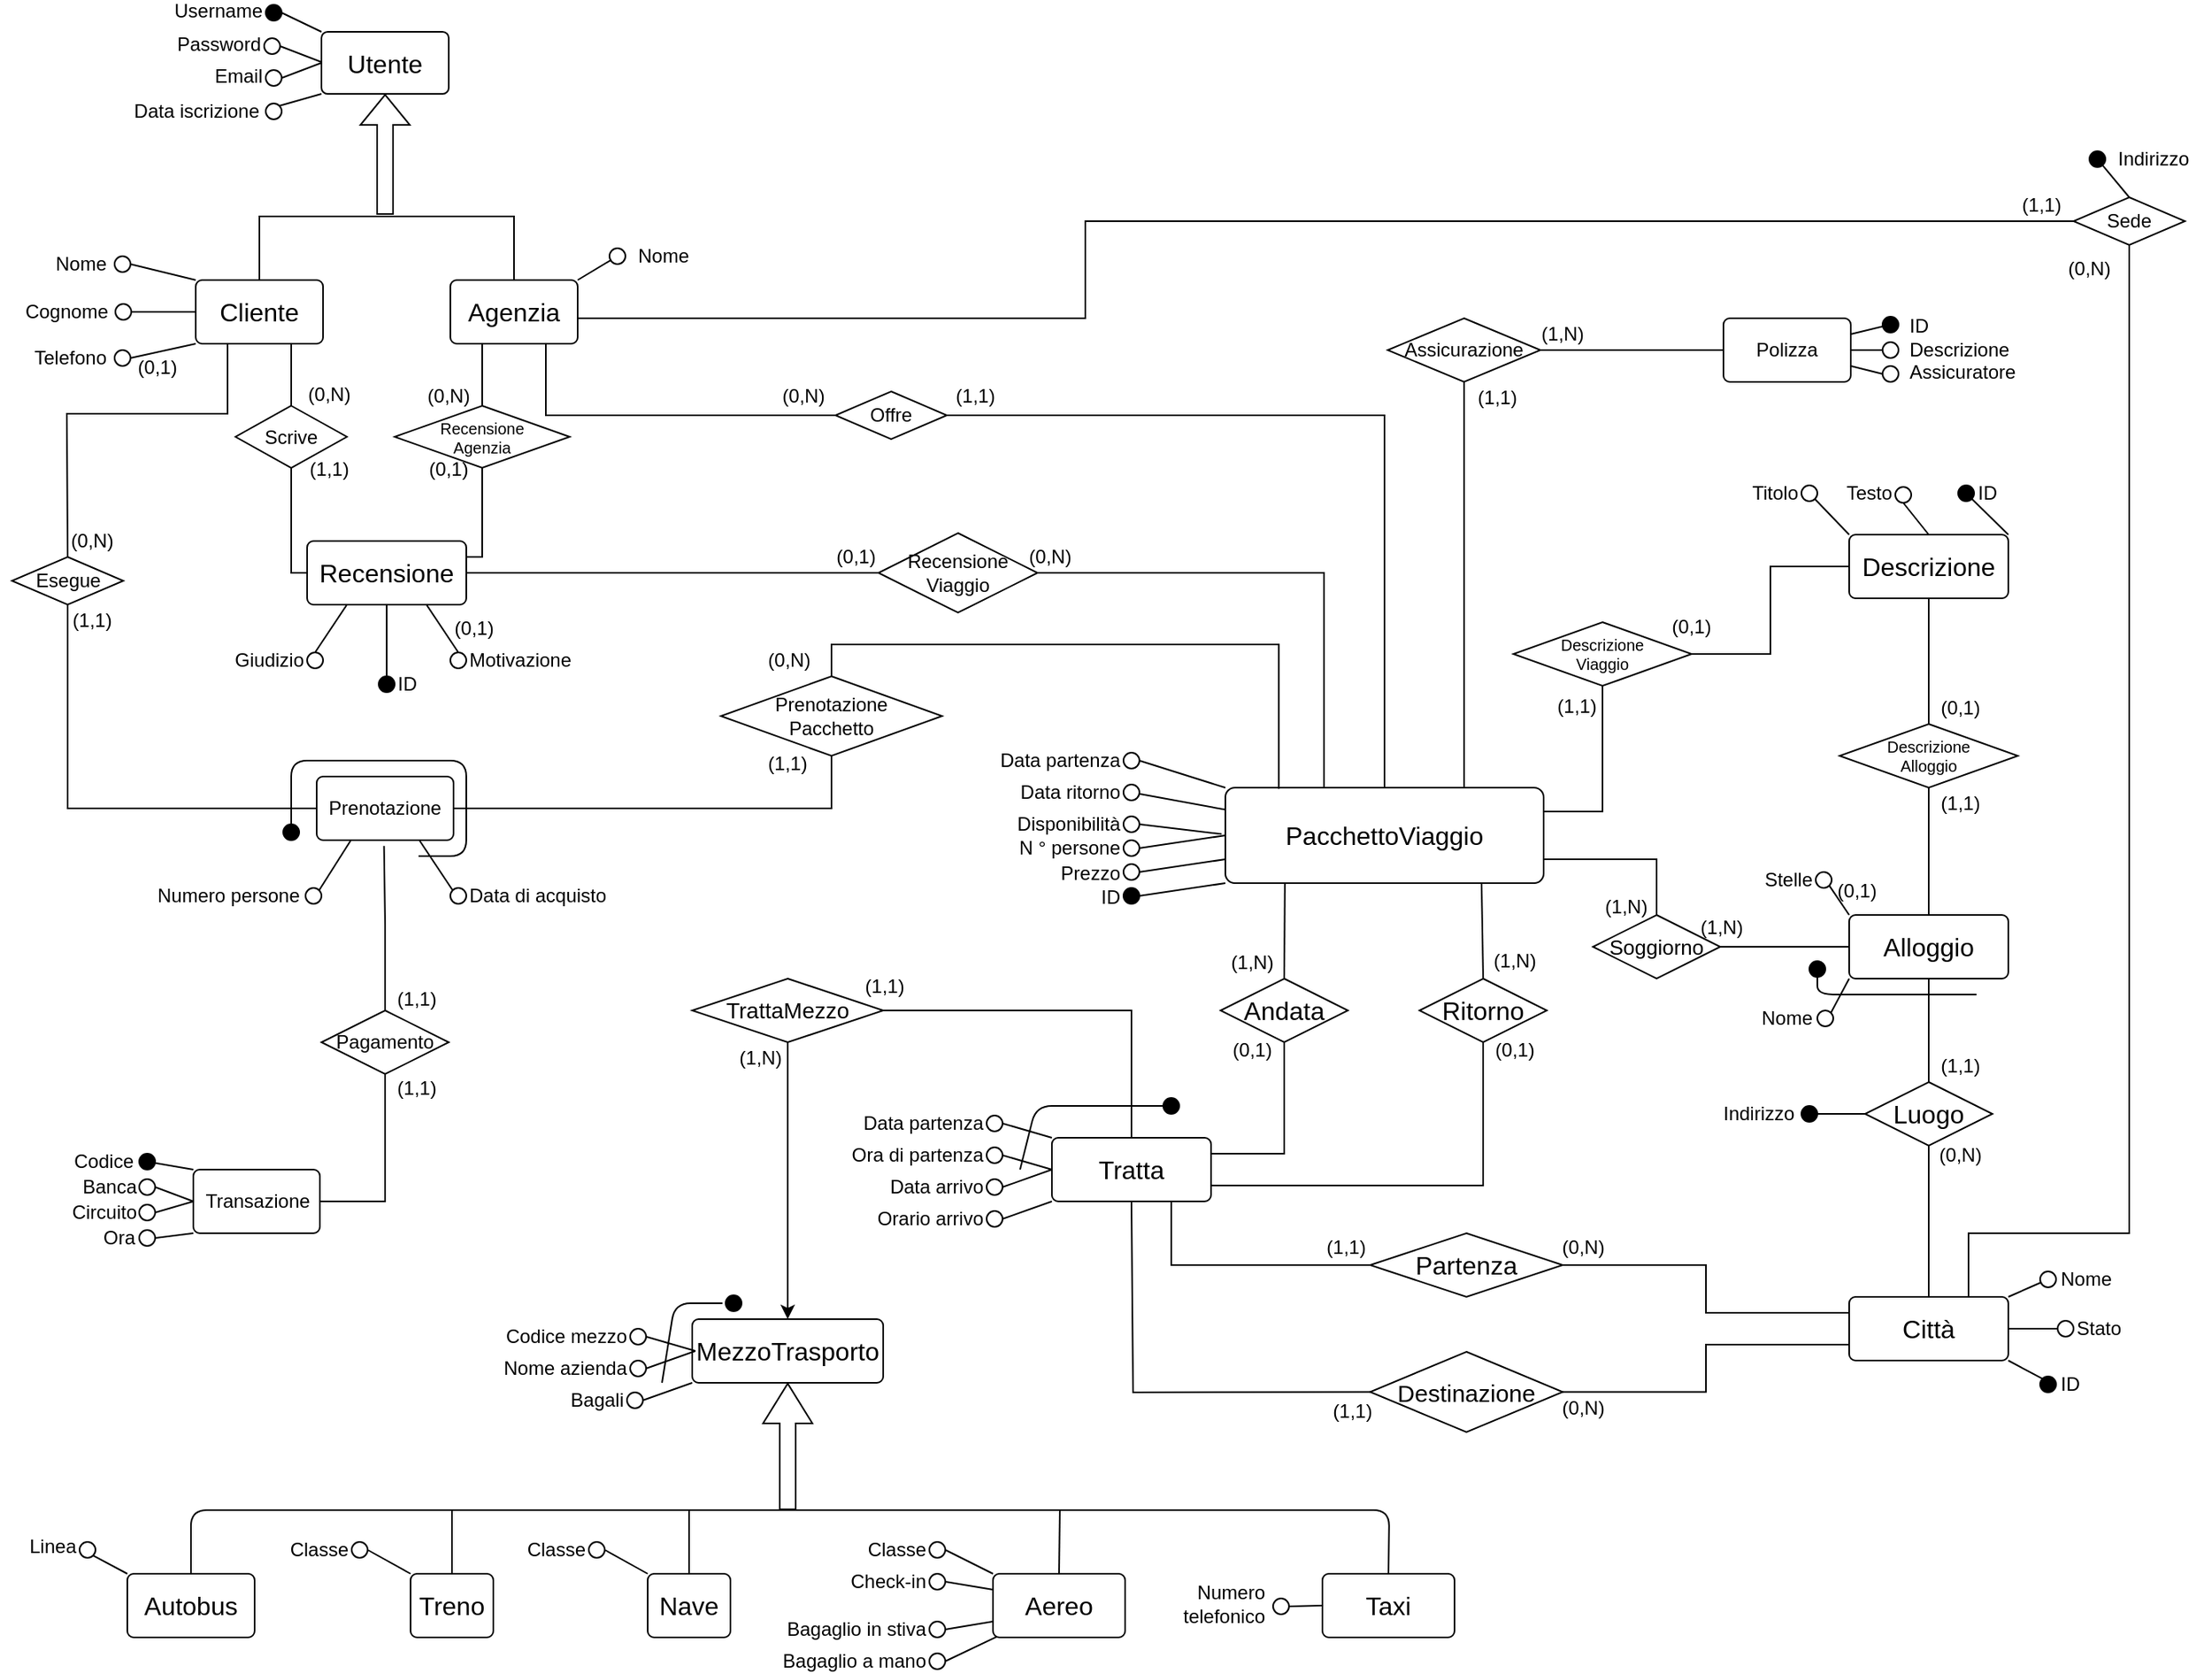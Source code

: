<mxfile version="21.6.8" type="device">
  <diagram name="ER - Concettuale" id="XnK0lcYDc5IUlMdxf0PO">
    <mxGraphModel dx="1931" dy="1843" grid="1" gridSize="10" guides="1" tooltips="1" connect="1" arrows="1" fold="1" page="1" pageScale="1" pageWidth="827" pageHeight="1169" math="0" shadow="0">
      <root>
        <mxCell id="0" />
        <mxCell id="1" parent="0" />
        <mxCell id="d8QtUka8B0u9Ml0HDSIw-2" value="(0,N)" style="text;html=1;strokeColor=none;fillColor=none;align=center;verticalAlign=middle;whiteSpace=wrap;rounded=0;fontSize=12;" parent="1" vertex="1">
          <mxGeometry x="403" y="474" width="60" height="30" as="geometry" />
        </mxCell>
        <mxCell id="4yNB6QEPiNHP-15mVWfF-75" style="edgeStyle=orthogonalEdgeStyle;rounded=0;orthogonalLoop=1;jettySize=auto;html=1;exitX=1;exitY=0.25;exitDx=0;exitDy=0;entryX=0.5;entryY=1;entryDx=0;entryDy=0;endArrow=none;endFill=0;" parent="1" source="1E5UaFa9b6b5EJG8qk8h-2" target="d8QtUka8B0u9Ml0HDSIw-11" edge="1">
          <mxGeometry relative="1" as="geometry" />
        </mxCell>
        <mxCell id="4yNB6QEPiNHP-15mVWfF-76" style="edgeStyle=orthogonalEdgeStyle;rounded=0;orthogonalLoop=1;jettySize=auto;html=1;exitX=1;exitY=0.75;exitDx=0;exitDy=0;entryX=0.5;entryY=0;entryDx=0;entryDy=0;endArrow=none;endFill=0;" parent="1" source="1E5UaFa9b6b5EJG8qk8h-2" target="d8QtUka8B0u9Ml0HDSIw-15" edge="1">
          <mxGeometry relative="1" as="geometry" />
        </mxCell>
        <mxCell id="1E5UaFa9b6b5EJG8qk8h-2" value="PacchettoViaggio" style="rounded=1;arcSize=10;whiteSpace=wrap;html=1;align=center;fontSize=16;" parent="1" vertex="1">
          <mxGeometry x="208" y="200" width="200" height="60" as="geometry" />
        </mxCell>
        <mxCell id="1E5UaFa9b6b5EJG8qk8h-6" value="" style="endArrow=none;html=1;rounded=0;fontSize=12;startSize=8;endSize=8;curved=1;exitX=0;exitY=1;exitDx=0;exitDy=0;entryX=1;entryY=0.5;entryDx=0;entryDy=0;" parent="1" source="1E5UaFa9b6b5EJG8qk8h-2" target="1E5UaFa9b6b5EJG8qk8h-7" edge="1">
          <mxGeometry relative="1" as="geometry">
            <mxPoint x="390" y="190" as="sourcePoint" />
            <mxPoint x="200" y="280" as="targetPoint" />
          </mxGeometry>
        </mxCell>
        <mxCell id="1E5UaFa9b6b5EJG8qk8h-7" value="" style="ellipse;whiteSpace=wrap;html=1;aspect=fixed;fontSize=12;labelBackgroundColor=#000000;fillColor=#000000;" parent="1" vertex="1">
          <mxGeometry x="144" y="263" width="10" height="10" as="geometry" />
        </mxCell>
        <mxCell id="1E5UaFa9b6b5EJG8qk8h-9" value="ID" style="text;html=1;strokeColor=none;fillColor=none;align=right;verticalAlign=middle;whiteSpace=wrap;rounded=0;fontSize=12;" parent="1" vertex="1">
          <mxGeometry x="34" y="264" width="110" height="10" as="geometry" />
        </mxCell>
        <mxCell id="1E5UaFa9b6b5EJG8qk8h-11" value="" style="ellipse;whiteSpace=wrap;html=1;aspect=fixed;fontSize=12;" parent="1" vertex="1">
          <mxGeometry x="144" y="248" width="10" height="10" as="geometry" />
        </mxCell>
        <mxCell id="1E5UaFa9b6b5EJG8qk8h-12" value="Prezzo" style="text;html=1;strokeColor=none;fillColor=none;align=right;verticalAlign=middle;whiteSpace=wrap;rounded=0;fontSize=12;" parent="1" vertex="1">
          <mxGeometry x="34" y="249" width="110" height="10" as="geometry" />
        </mxCell>
        <mxCell id="1E5UaFa9b6b5EJG8qk8h-15" value="" style="ellipse;whiteSpace=wrap;html=1;aspect=fixed;fontSize=12;" parent="1" vertex="1">
          <mxGeometry x="144" y="218" width="10" height="10" as="geometry" />
        </mxCell>
        <mxCell id="1E5UaFa9b6b5EJG8qk8h-16" value="Disponibilità" style="text;html=1;strokeColor=none;fillColor=none;align=right;verticalAlign=middle;whiteSpace=wrap;rounded=0;fontSize=12;" parent="1" vertex="1">
          <mxGeometry x="34" y="218" width="110" height="10" as="geometry" />
        </mxCell>
        <mxCell id="1E5UaFa9b6b5EJG8qk8h-17" value="" style="ellipse;whiteSpace=wrap;html=1;aspect=fixed;fontSize=12;" parent="1" vertex="1">
          <mxGeometry x="144" y="198" width="10" height="10" as="geometry" />
        </mxCell>
        <mxCell id="1E5UaFa9b6b5EJG8qk8h-18" value="Data ritorno" style="text;html=1;strokeColor=none;fillColor=none;align=right;verticalAlign=middle;whiteSpace=wrap;rounded=0;fontSize=12;" parent="1" vertex="1">
          <mxGeometry x="34" y="198" width="110" height="10" as="geometry" />
        </mxCell>
        <mxCell id="1E5UaFa9b6b5EJG8qk8h-19" value="" style="ellipse;whiteSpace=wrap;html=1;aspect=fixed;fontSize=12;" parent="1" vertex="1">
          <mxGeometry x="144" y="178" width="10" height="10" as="geometry" />
        </mxCell>
        <mxCell id="1E5UaFa9b6b5EJG8qk8h-20" value="Data partenza" style="text;html=1;strokeColor=none;fillColor=none;align=right;verticalAlign=middle;whiteSpace=wrap;rounded=0;fontSize=12;" parent="1" vertex="1">
          <mxGeometry x="34" y="178" width="110" height="10" as="geometry" />
        </mxCell>
        <mxCell id="1E5UaFa9b6b5EJG8qk8h-22" value="" style="endArrow=none;html=1;rounded=0;fontSize=12;startSize=8;endSize=8;curved=1;exitX=1;exitY=0.5;exitDx=0;exitDy=0;entryX=0;entryY=0.75;entryDx=0;entryDy=0;" parent="1" source="1E5UaFa9b6b5EJG8qk8h-11" target="1E5UaFa9b6b5EJG8qk8h-2" edge="1">
          <mxGeometry relative="1" as="geometry">
            <mxPoint x="170" y="260" as="sourcePoint" />
            <mxPoint x="330" y="260" as="targetPoint" />
          </mxGeometry>
        </mxCell>
        <mxCell id="1E5UaFa9b6b5EJG8qk8h-24" value="" style="endArrow=none;html=1;rounded=0;fontSize=12;startSize=8;endSize=8;curved=1;exitX=1;exitY=0.5;exitDx=0;exitDy=0;entryX=-0.012;entryY=0.486;entryDx=0;entryDy=0;entryPerimeter=0;" parent="1" source="1E5UaFa9b6b5EJG8qk8h-15" target="1E5UaFa9b6b5EJG8qk8h-2" edge="1">
          <mxGeometry relative="1" as="geometry">
            <mxPoint x="170" y="260" as="sourcePoint" />
            <mxPoint x="330" y="260" as="targetPoint" />
          </mxGeometry>
        </mxCell>
        <mxCell id="1E5UaFa9b6b5EJG8qk8h-25" value="" style="endArrow=none;html=1;rounded=0;fontSize=12;startSize=8;endSize=8;curved=1;exitX=1;exitY=0.5;exitDx=0;exitDy=0;entryX=0;entryY=0;entryDx=0;entryDy=0;" parent="1" source="1E5UaFa9b6b5EJG8qk8h-19" target="1E5UaFa9b6b5EJG8qk8h-2" edge="1">
          <mxGeometry relative="1" as="geometry">
            <mxPoint x="200" y="170" as="sourcePoint" />
            <mxPoint x="360" y="170" as="targetPoint" />
          </mxGeometry>
        </mxCell>
        <mxCell id="1E5UaFa9b6b5EJG8qk8h-26" value="" style="endArrow=none;html=1;rounded=0;fontSize=12;startSize=8;endSize=8;curved=1;entryX=-0.001;entryY=0.23;entryDx=0;entryDy=0;entryPerimeter=0;" parent="1" source="1E5UaFa9b6b5EJG8qk8h-17" target="1E5UaFa9b6b5EJG8qk8h-2" edge="1">
          <mxGeometry relative="1" as="geometry">
            <mxPoint x="210" y="195" as="sourcePoint" />
            <mxPoint x="250" y="210" as="targetPoint" />
          </mxGeometry>
        </mxCell>
        <mxCell id="1E5UaFa9b6b5EJG8qk8h-29" value="" style="ellipse;whiteSpace=wrap;html=1;aspect=fixed;fontSize=12;" parent="1" vertex="1">
          <mxGeometry x="144" y="233" width="10" height="10" as="geometry" />
        </mxCell>
        <mxCell id="1E5UaFa9b6b5EJG8qk8h-30" value="N ° persone" style="text;html=1;strokeColor=none;fillColor=none;align=right;verticalAlign=middle;whiteSpace=wrap;rounded=0;fontSize=12;" parent="1" vertex="1">
          <mxGeometry x="34" y="233" width="110" height="10" as="geometry" />
        </mxCell>
        <mxCell id="1E5UaFa9b6b5EJG8qk8h-31" value="" style="endArrow=none;html=1;rounded=0;fontSize=12;startSize=8;endSize=8;curved=1;exitX=1;exitY=0.5;exitDx=0;exitDy=0;entryX=0;entryY=0.5;entryDx=0;entryDy=0;" parent="1" source="1E5UaFa9b6b5EJG8qk8h-29" target="1E5UaFa9b6b5EJG8qk8h-2" edge="1">
          <mxGeometry relative="1" as="geometry">
            <mxPoint x="170" y="276" as="sourcePoint" />
            <mxPoint x="240" y="231" as="targetPoint" />
          </mxGeometry>
        </mxCell>
        <mxCell id="1E5UaFa9b6b5EJG8qk8h-37" value="" style="endArrow=none;html=1;rounded=0;fontSize=12;startSize=8;endSize=8;curved=1;entryX=0.187;entryY=1.004;entryDx=0;entryDy=0;exitX=0.5;exitY=0;exitDx=0;exitDy=0;entryPerimeter=0;" parent="1" source="1E5UaFa9b6b5EJG8qk8h-38" target="1E5UaFa9b6b5EJG8qk8h-2" edge="1">
          <mxGeometry width="50" height="50" relative="1" as="geometry">
            <mxPoint x="271" y="360" as="sourcePoint" />
            <mxPoint x="271" y="260" as="targetPoint" />
          </mxGeometry>
        </mxCell>
        <mxCell id="1E5UaFa9b6b5EJG8qk8h-39" value="" style="endArrow=none;html=1;rounded=0;fontSize=12;startSize=8;endSize=8;curved=1;entryX=0.805;entryY=0.999;entryDx=0;entryDy=0;exitX=0.5;exitY=0;exitDx=0;exitDy=0;entryPerimeter=0;" parent="1" source="1E5UaFa9b6b5EJG8qk8h-40" target="1E5UaFa9b6b5EJG8qk8h-2" edge="1">
          <mxGeometry width="50" height="50" relative="1" as="geometry">
            <mxPoint x="370" y="360" as="sourcePoint" />
            <mxPoint x="370" y="260" as="targetPoint" />
          </mxGeometry>
        </mxCell>
        <mxCell id="1E5UaFa9b6b5EJG8qk8h-41" value="Tratta" style="rounded=1;arcSize=10;whiteSpace=wrap;html=1;align=center;fontSize=16;" parent="1" vertex="1">
          <mxGeometry x="99" y="420" width="100" height="40" as="geometry" />
        </mxCell>
        <mxCell id="1E5UaFa9b6b5EJG8qk8h-42" value="" style="endArrow=none;html=1;rounded=0;fontSize=12;startSize=8;endSize=8;exitX=1;exitY=0.25;exitDx=0;exitDy=0;entryX=0.5;entryY=1;entryDx=0;entryDy=0;" parent="1" source="1E5UaFa9b6b5EJG8qk8h-41" target="1E5UaFa9b6b5EJG8qk8h-38" edge="1">
          <mxGeometry width="50" height="50" relative="1" as="geometry">
            <mxPoint x="220.0" y="417.6" as="sourcePoint" />
            <mxPoint x="231" y="340" as="targetPoint" />
            <Array as="points">
              <mxPoint x="245" y="430" />
            </Array>
          </mxGeometry>
        </mxCell>
        <mxCell id="1E5UaFa9b6b5EJG8qk8h-44" value="" style="endArrow=none;html=1;rounded=0;fontSize=12;startSize=8;endSize=8;entryX=0.5;entryY=1;entryDx=0;entryDy=0;exitX=1;exitY=0.75;exitDx=0;exitDy=0;" parent="1" source="1E5UaFa9b6b5EJG8qk8h-41" target="1E5UaFa9b6b5EJG8qk8h-40" edge="1">
          <mxGeometry width="50" height="50" relative="1" as="geometry">
            <mxPoint x="380" y="410" as="sourcePoint" />
            <mxPoint x="430" y="360" as="targetPoint" />
            <Array as="points">
              <mxPoint x="370" y="450" />
            </Array>
          </mxGeometry>
        </mxCell>
        <mxCell id="SOpyYmobuGrFN_S_U78E-6" value="" style="group;fontSize=11;" parent="1" vertex="1" connectable="0">
          <mxGeometry x="220" y="294" width="200" height="86" as="geometry" />
        </mxCell>
        <mxCell id="1E5UaFa9b6b5EJG8qk8h-38" value="Andata" style="shape=rhombus;perimeter=rhombusPerimeter;whiteSpace=wrap;html=1;align=center;fontSize=16;" parent="SOpyYmobuGrFN_S_U78E-6" vertex="1">
          <mxGeometry x="-15" y="26" width="80" height="40" as="geometry" />
        </mxCell>
        <mxCell id="1E5UaFa9b6b5EJG8qk8h-40" value="Ritorno" style="shape=rhombus;perimeter=rhombusPerimeter;whiteSpace=wrap;html=1;align=center;fontSize=16;" parent="SOpyYmobuGrFN_S_U78E-6" vertex="1">
          <mxGeometry x="110" y="26" width="80" height="40" as="geometry" />
        </mxCell>
        <mxCell id="SOpyYmobuGrFN_S_U78E-1" value="(1,N)" style="text;html=1;strokeColor=none;fillColor=none;align=center;verticalAlign=middle;whiteSpace=wrap;rounded=0;fontSize=12;" parent="SOpyYmobuGrFN_S_U78E-6" vertex="1">
          <mxGeometry x="-25" y="1" width="60" height="30" as="geometry" />
        </mxCell>
        <mxCell id="SOpyYmobuGrFN_S_U78E-3" value="(1,N)" style="text;html=1;strokeColor=none;fillColor=none;align=center;verticalAlign=middle;whiteSpace=wrap;rounded=0;fontSize=12;" parent="SOpyYmobuGrFN_S_U78E-6" vertex="1">
          <mxGeometry x="140" width="60" height="30" as="geometry" />
        </mxCell>
        <mxCell id="SOpyYmobuGrFN_S_U78E-4" value="(0,1)" style="text;html=1;strokeColor=none;fillColor=none;align=center;verticalAlign=middle;whiteSpace=wrap;rounded=0;fontSize=12;" parent="SOpyYmobuGrFN_S_U78E-6" vertex="1">
          <mxGeometry x="-25" y="56" width="60" height="30" as="geometry" />
        </mxCell>
        <mxCell id="SOpyYmobuGrFN_S_U78E-5" value="(0,1)" style="text;html=1;strokeColor=none;fillColor=none;align=center;verticalAlign=middle;whiteSpace=wrap;rounded=0;fontSize=12;" parent="SOpyYmobuGrFN_S_U78E-6" vertex="1">
          <mxGeometry x="140" y="56" width="60" height="30" as="geometry" />
        </mxCell>
        <mxCell id="SOpyYmobuGrFN_S_U78E-9" value="" style="ellipse;whiteSpace=wrap;html=1;aspect=fixed;fontSize=12;" parent="1" vertex="1">
          <mxGeometry x="58" y="466" width="10" height="10" as="geometry" />
        </mxCell>
        <mxCell id="SOpyYmobuGrFN_S_U78E-10" value="Orario arrivo" style="text;html=1;strokeColor=none;fillColor=none;align=right;verticalAlign=middle;whiteSpace=wrap;rounded=0;fontSize=12;" parent="1" vertex="1">
          <mxGeometry x="-62" y="466" width="120" height="10" as="geometry" />
        </mxCell>
        <mxCell id="SOpyYmobuGrFN_S_U78E-11" value="" style="ellipse;whiteSpace=wrap;html=1;aspect=fixed;fontSize=12;" parent="1" vertex="1">
          <mxGeometry x="58" y="426" width="10" height="10" as="geometry" />
        </mxCell>
        <mxCell id="SOpyYmobuGrFN_S_U78E-12" value="Ora di partenza" style="text;html=1;strokeColor=none;fillColor=none;align=right;verticalAlign=middle;whiteSpace=wrap;rounded=0;fontSize=12;" parent="1" vertex="1">
          <mxGeometry x="-62" y="426" width="120" height="10" as="geometry" />
        </mxCell>
        <mxCell id="SOpyYmobuGrFN_S_U78E-13" value="" style="ellipse;whiteSpace=wrap;html=1;aspect=fixed;fontSize=12;" parent="1" vertex="1">
          <mxGeometry x="58" y="406" width="10" height="10" as="geometry" />
        </mxCell>
        <mxCell id="SOpyYmobuGrFN_S_U78E-14" value="Data partenza" style="text;html=1;strokeColor=none;fillColor=none;align=right;verticalAlign=middle;whiteSpace=wrap;rounded=0;fontSize=12;" parent="1" vertex="1">
          <mxGeometry x="-62" y="406" width="120" height="10" as="geometry" />
        </mxCell>
        <mxCell id="SOpyYmobuGrFN_S_U78E-17" value="" style="ellipse;whiteSpace=wrap;html=1;aspect=fixed;fontSize=12;" parent="1" vertex="1">
          <mxGeometry x="58" y="446" width="10" height="10" as="geometry" />
        </mxCell>
        <mxCell id="SOpyYmobuGrFN_S_U78E-18" value="Data arrivo" style="text;html=1;strokeColor=none;fillColor=none;align=right;verticalAlign=middle;whiteSpace=wrap;rounded=0;fontSize=12;" parent="1" vertex="1">
          <mxGeometry x="-62" y="446" width="120" height="10" as="geometry" />
        </mxCell>
        <mxCell id="SOpyYmobuGrFN_S_U78E-19" value="" style="endArrow=none;html=1;rounded=0;fontSize=12;startSize=8;endSize=8;curved=1;entryX=1;entryY=0.5;entryDx=0;entryDy=0;exitX=0;exitY=0;exitDx=0;exitDy=0;" parent="1" source="1E5UaFa9b6b5EJG8qk8h-41" target="SOpyYmobuGrFN_S_U78E-13" edge="1">
          <mxGeometry width="50" height="50" relative="1" as="geometry">
            <mxPoint x="89" y="470" as="sourcePoint" />
            <mxPoint x="139" y="420" as="targetPoint" />
          </mxGeometry>
        </mxCell>
        <mxCell id="SOpyYmobuGrFN_S_U78E-20" value="" style="endArrow=none;html=1;rounded=0;fontSize=12;startSize=8;endSize=8;curved=1;entryX=1;entryY=0.5;entryDx=0;entryDy=0;exitX=0;exitY=0.5;exitDx=0;exitDy=0;" parent="1" source="1E5UaFa9b6b5EJG8qk8h-41" target="SOpyYmobuGrFN_S_U78E-11" edge="1">
          <mxGeometry width="50" height="50" relative="1" as="geometry">
            <mxPoint x="99" y="430" as="sourcePoint" />
            <mxPoint x="78" y="421" as="targetPoint" />
          </mxGeometry>
        </mxCell>
        <mxCell id="SOpyYmobuGrFN_S_U78E-21" value="" style="endArrow=none;html=1;rounded=0;fontSize=12;startSize=8;endSize=8;curved=1;entryX=1;entryY=0.5;entryDx=0;entryDy=0;exitX=0;exitY=0.5;exitDx=0;exitDy=0;" parent="1" source="1E5UaFa9b6b5EJG8qk8h-41" target="SOpyYmobuGrFN_S_U78E-17" edge="1">
          <mxGeometry width="50" height="50" relative="1" as="geometry">
            <mxPoint x="99" y="446" as="sourcePoint" />
            <mxPoint x="68" y="447" as="targetPoint" />
          </mxGeometry>
        </mxCell>
        <mxCell id="SOpyYmobuGrFN_S_U78E-23" value="" style="endArrow=none;html=1;rounded=0;fontSize=12;startSize=8;endSize=8;curved=1;exitX=1;exitY=0.5;exitDx=0;exitDy=0;entryX=0;entryY=1;entryDx=0;entryDy=0;" parent="1" source="SOpyYmobuGrFN_S_U78E-9" target="1E5UaFa9b6b5EJG8qk8h-41" edge="1">
          <mxGeometry width="50" height="50" relative="1" as="geometry">
            <mxPoint x="89" y="470" as="sourcePoint" />
            <mxPoint x="139" y="420" as="targetPoint" />
          </mxGeometry>
        </mxCell>
        <mxCell id="OIalLmRNnSc8ZbS0OcUj-24" style="edgeStyle=orthogonalEdgeStyle;rounded=0;orthogonalLoop=1;jettySize=auto;html=1;exitX=0.5;exitY=1;exitDx=0;exitDy=0;" parent="1" source="SOpyYmobuGrFN_S_U78E-24" target="SOpyYmobuGrFN_S_U78E-25" edge="1">
          <mxGeometry relative="1" as="geometry" />
        </mxCell>
        <mxCell id="SOpyYmobuGrFN_S_U78E-24" value="TrattaMezzo" style="shape=rhombus;perimeter=rhombusPerimeter;whiteSpace=wrap;html=1;align=center;fontSize=14;" parent="1" vertex="1">
          <mxGeometry x="-127" y="320" width="120" height="40" as="geometry" />
        </mxCell>
        <mxCell id="SOpyYmobuGrFN_S_U78E-25" value="MezzoTrasporto" style="rounded=1;arcSize=10;whiteSpace=wrap;html=1;align=center;fontSize=16;" parent="1" vertex="1">
          <mxGeometry x="-127" y="534" width="120" height="40" as="geometry" />
        </mxCell>
        <mxCell id="SOpyYmobuGrFN_S_U78E-27" value="" style="endArrow=none;html=1;rounded=0;fontSize=12;startSize=8;endSize=8;exitX=1;exitY=0.5;exitDx=0;exitDy=0;entryX=0.5;entryY=0;entryDx=0;entryDy=0;" parent="1" source="SOpyYmobuGrFN_S_U78E-24" target="1E5UaFa9b6b5EJG8qk8h-41" edge="1">
          <mxGeometry width="50" height="50" relative="1" as="geometry">
            <mxPoint x="-1" y="390" as="sourcePoint" />
            <mxPoint x="49" y="340" as="targetPoint" />
            <Array as="points">
              <mxPoint x="149" y="340" />
            </Array>
          </mxGeometry>
        </mxCell>
        <mxCell id="SOpyYmobuGrFN_S_U78E-36" value="(1,N)" style="text;html=1;strokeColor=none;fillColor=none;align=center;verticalAlign=middle;whiteSpace=wrap;rounded=0;fontSize=12;" parent="1" vertex="1">
          <mxGeometry x="-114" y="355" width="60" height="30" as="geometry" />
        </mxCell>
        <mxCell id="SOpyYmobuGrFN_S_U78E-40" value="(1,1)" style="text;html=1;strokeColor=none;fillColor=none;align=center;verticalAlign=middle;whiteSpace=wrap;rounded=0;fontSize=12;" parent="1" vertex="1">
          <mxGeometry x="-36" y="310" width="60" height="30" as="geometry" />
        </mxCell>
        <mxCell id="SOpyYmobuGrFN_S_U78E-41" value="" style="ellipse;whiteSpace=wrap;html=1;aspect=fixed;fontSize=12;" parent="1" vertex="1">
          <mxGeometry x="-166" y="540" width="10" height="10" as="geometry" />
        </mxCell>
        <mxCell id="SOpyYmobuGrFN_S_U78E-42" value="Codice mezzo" style="text;html=1;strokeColor=none;fillColor=none;align=right;verticalAlign=middle;whiteSpace=wrap;rounded=0;fontSize=12;" parent="1" vertex="1">
          <mxGeometry x="-286" y="540" width="120" height="10" as="geometry" />
        </mxCell>
        <mxCell id="SOpyYmobuGrFN_S_U78E-43" value="" style="ellipse;whiteSpace=wrap;html=1;aspect=fixed;fontSize=12;" parent="1" vertex="1">
          <mxGeometry x="-166" y="560" width="10" height="10" as="geometry" />
        </mxCell>
        <mxCell id="SOpyYmobuGrFN_S_U78E-44" value="Nome azienda" style="text;html=1;strokeColor=none;fillColor=none;align=right;verticalAlign=middle;whiteSpace=wrap;rounded=0;fontSize=12;" parent="1" vertex="1">
          <mxGeometry x="-286" y="560" width="120" height="10" as="geometry" />
        </mxCell>
        <mxCell id="SOpyYmobuGrFN_S_U78E-45" value="" style="endArrow=none;html=1;rounded=0;fontSize=12;startSize=8;endSize=8;curved=1;entryX=1;entryY=0.5;entryDx=0;entryDy=0;exitX=0;exitY=0.5;exitDx=0;exitDy=0;" parent="1" target="SOpyYmobuGrFN_S_U78E-41" edge="1">
          <mxGeometry width="50" height="50" relative="1" as="geometry">
            <mxPoint x="-125" y="554" as="sourcePoint" />
            <mxPoint x="-146" y="535" as="targetPoint" />
          </mxGeometry>
        </mxCell>
        <mxCell id="SOpyYmobuGrFN_S_U78E-46" value="" style="endArrow=none;html=1;rounded=0;fontSize=12;startSize=8;endSize=8;curved=1;entryX=1;entryY=0.5;entryDx=0;entryDy=0;exitX=0;exitY=0.5;exitDx=0;exitDy=0;" parent="1" target="SOpyYmobuGrFN_S_U78E-43" edge="1">
          <mxGeometry width="50" height="50" relative="1" as="geometry">
            <mxPoint x="-125" y="554" as="sourcePoint" />
            <mxPoint x="-156" y="561" as="targetPoint" />
          </mxGeometry>
        </mxCell>
        <mxCell id="SOpyYmobuGrFN_S_U78E-48" value="" style="shape=flexArrow;endArrow=classic;html=1;rounded=0;fontSize=12;startSize=8;endSize=8;curved=1;entryX=0.5;entryY=1;entryDx=0;entryDy=0;" parent="1" target="SOpyYmobuGrFN_S_U78E-25" edge="1">
          <mxGeometry width="50" height="50" relative="1" as="geometry">
            <mxPoint x="-67" y="654" as="sourcePoint" />
            <mxPoint x="-42" y="614" as="targetPoint" />
          </mxGeometry>
        </mxCell>
        <mxCell id="SOpyYmobuGrFN_S_U78E-49" value="" style="endArrow=none;html=1;rounded=1;fontSize=12;startSize=8;endSize=8;entryX=0.5;entryY=0;entryDx=0;entryDy=0;exitX=0.5;exitY=0;exitDx=0;exitDy=0;" parent="1" source="SOpyYmobuGrFN_S_U78E-50" target="SOpyYmobuGrFN_S_U78E-55" edge="1">
          <mxGeometry width="50" height="50" relative="1" as="geometry">
            <mxPoint x="-362" y="654" as="sourcePoint" />
            <mxPoint x="38" y="654" as="targetPoint" />
            <Array as="points">
              <mxPoint x="-442" y="654" />
              <mxPoint x="311" y="654" />
            </Array>
          </mxGeometry>
        </mxCell>
        <mxCell id="SOpyYmobuGrFN_S_U78E-50" value="Autobus" style="rounded=1;arcSize=10;whiteSpace=wrap;html=1;align=center;fontSize=16;" parent="1" vertex="1">
          <mxGeometry x="-482" y="694" width="80" height="40" as="geometry" />
        </mxCell>
        <mxCell id="SOpyYmobuGrFN_S_U78E-52" value="Treno" style="rounded=1;arcSize=10;whiteSpace=wrap;html=1;align=center;fontSize=16;" parent="1" vertex="1">
          <mxGeometry x="-304" y="694" width="52" height="40" as="geometry" />
        </mxCell>
        <mxCell id="SOpyYmobuGrFN_S_U78E-54" value="Aereo" style="rounded=1;arcSize=10;whiteSpace=wrap;html=1;align=center;fontSize=16;" parent="1" vertex="1">
          <mxGeometry x="62" y="694" width="83" height="40" as="geometry" />
        </mxCell>
        <mxCell id="SOpyYmobuGrFN_S_U78E-55" value="Taxi" style="rounded=1;arcSize=10;whiteSpace=wrap;html=1;align=center;fontSize=16;" parent="1" vertex="1">
          <mxGeometry x="269" y="694" width="83" height="40" as="geometry" />
        </mxCell>
        <mxCell id="SOpyYmobuGrFN_S_U78E-56" value="" style="endArrow=none;html=1;rounded=0;fontSize=12;startSize=8;endSize=8;curved=1;entryX=0;entryY=0;entryDx=0;entryDy=0;exitX=1;exitY=1;exitDx=0;exitDy=0;" parent="1" source="SOpyYmobuGrFN_S_U78E-60" target="SOpyYmobuGrFN_S_U78E-50" edge="1">
          <mxGeometry width="50" height="50" relative="1" as="geometry">
            <mxPoint x="-522" y="674" as="sourcePoint" />
            <mxPoint x="-372" y="624" as="targetPoint" />
          </mxGeometry>
        </mxCell>
        <mxCell id="SOpyYmobuGrFN_S_U78E-71" value="" style="edgeStyle=none;curved=1;rounded=0;orthogonalLoop=1;jettySize=auto;html=1;fontSize=12;startSize=8;endSize=8;" parent="1" source="SOpyYmobuGrFN_S_U78E-69" target="SOpyYmobuGrFN_S_U78E-70" edge="1">
          <mxGeometry relative="1" as="geometry" />
        </mxCell>
        <mxCell id="SOpyYmobuGrFN_S_U78E-69" value="" style="ellipse;whiteSpace=wrap;html=1;aspect=fixed;fontSize=12;" parent="1" vertex="1">
          <mxGeometry x="-168" y="580" width="10" height="10" as="geometry" />
        </mxCell>
        <mxCell id="SOpyYmobuGrFN_S_U78E-70" value="Bagali" style="text;html=1;strokeColor=none;fillColor=none;align=right;verticalAlign=middle;whiteSpace=wrap;rounded=0;fontSize=12;" parent="1" vertex="1">
          <mxGeometry x="-288" y="580" width="120" height="10" as="geometry" />
        </mxCell>
        <mxCell id="SOpyYmobuGrFN_S_U78E-72" value="" style="endArrow=none;html=1;rounded=0;fontSize=12;startSize=8;endSize=8;curved=1;exitX=1;exitY=0.5;exitDx=0;exitDy=0;entryX=0;entryY=1;entryDx=0;entryDy=0;" parent="1" source="SOpyYmobuGrFN_S_U78E-69" target="SOpyYmobuGrFN_S_U78E-25" edge="1">
          <mxGeometry width="50" height="50" relative="1" as="geometry">
            <mxPoint x="-176" y="574" as="sourcePoint" />
            <mxPoint x="-126" y="524" as="targetPoint" />
          </mxGeometry>
        </mxCell>
        <mxCell id="SOpyYmobuGrFN_S_U78E-73" value="" style="endArrow=none;html=1;rounded=0;fontSize=12;startSize=8;endSize=8;curved=1;entryX=0;entryY=0;entryDx=0;entryDy=0;exitX=1;exitY=0.5;exitDx=0;exitDy=0;" parent="1" source="SOpyYmobuGrFN_S_U78E-82" target="SOpyYmobuGrFN_S_U78E-52" edge="1">
          <mxGeometry width="50" height="50" relative="1" as="geometry">
            <mxPoint x="-361" y="754" as="sourcePoint" />
            <mxPoint x="-311" y="704" as="targetPoint" />
          </mxGeometry>
        </mxCell>
        <mxCell id="SOpyYmobuGrFN_S_U78E-80" value="" style="group;fontSize=12;" parent="1" vertex="1" connectable="0">
          <mxGeometry x="-442" y="674" width="130" height="10" as="geometry" />
        </mxCell>
        <mxCell id="SOpyYmobuGrFN_S_U78E-81" value="" style="edgeStyle=none;curved=1;rounded=0;orthogonalLoop=1;jettySize=auto;html=1;fontSize=12;startSize=8;endSize=8;" parent="SOpyYmobuGrFN_S_U78E-80" source="SOpyYmobuGrFN_S_U78E-82" target="SOpyYmobuGrFN_S_U78E-83" edge="1">
          <mxGeometry relative="1" as="geometry" />
        </mxCell>
        <mxCell id="SOpyYmobuGrFN_S_U78E-82" value="" style="ellipse;whiteSpace=wrap;html=1;aspect=fixed;fontSize=16;" parent="SOpyYmobuGrFN_S_U78E-80" vertex="1">
          <mxGeometry x="101" width="10" height="10" as="geometry" />
        </mxCell>
        <mxCell id="SOpyYmobuGrFN_S_U78E-83" value="Classe" style="text;html=1;strokeColor=none;fillColor=none;align=right;verticalAlign=middle;whiteSpace=wrap;rounded=0;fontSize=12;" parent="SOpyYmobuGrFN_S_U78E-80" vertex="1">
          <mxGeometry x="51" width="50" height="10" as="geometry" />
        </mxCell>
        <mxCell id="SOpyYmobuGrFN_S_U78E-63" value="" style="edgeStyle=none;curved=1;rounded=0;orthogonalLoop=1;jettySize=auto;html=1;fontSize=12;startSize=8;endSize=8;" parent="1" source="SOpyYmobuGrFN_S_U78E-60" edge="1">
          <mxGeometry relative="1" as="geometry">
            <mxPoint x="-512" y="679" as="targetPoint" />
          </mxGeometry>
        </mxCell>
        <mxCell id="SOpyYmobuGrFN_S_U78E-60" value="" style="ellipse;whiteSpace=wrap;html=1;aspect=fixed;fontSize=16;" parent="1" vertex="1">
          <mxGeometry x="-512" y="674" width="10" height="10" as="geometry" />
        </mxCell>
        <mxCell id="SOpyYmobuGrFN_S_U78E-61" value="Linea" style="text;html=1;strokeColor=none;fillColor=none;align=right;verticalAlign=middle;whiteSpace=wrap;rounded=0;fontSize=12;" parent="1" vertex="1">
          <mxGeometry x="-562" y="672" width="50" height="10" as="geometry" />
        </mxCell>
        <mxCell id="SOpyYmobuGrFN_S_U78E-93" value="Nave" style="rounded=1;arcSize=10;whiteSpace=wrap;html=1;align=center;fontSize=16;" parent="1" vertex="1">
          <mxGeometry x="-155" y="694" width="52" height="40" as="geometry" />
        </mxCell>
        <mxCell id="SOpyYmobuGrFN_S_U78E-94" value="" style="endArrow=none;html=1;rounded=0;fontSize=12;startSize=8;endSize=8;curved=1;entryX=0;entryY=0;entryDx=0;entryDy=0;exitX=1;exitY=0.5;exitDx=0;exitDy=0;" parent="1" source="SOpyYmobuGrFN_S_U78E-96" target="SOpyYmobuGrFN_S_U78E-93" edge="1">
          <mxGeometry width="50" height="50" relative="1" as="geometry">
            <mxPoint x="-212" y="754" as="sourcePoint" />
            <mxPoint x="-162" y="704" as="targetPoint" />
          </mxGeometry>
        </mxCell>
        <mxCell id="SOpyYmobuGrFN_S_U78E-95" value="" style="edgeStyle=none;curved=1;rounded=0;orthogonalLoop=1;jettySize=auto;html=1;fontSize=12;startSize=8;endSize=8;" parent="1" source="SOpyYmobuGrFN_S_U78E-96" target="SOpyYmobuGrFN_S_U78E-97" edge="1">
          <mxGeometry relative="1" as="geometry" />
        </mxCell>
        <mxCell id="SOpyYmobuGrFN_S_U78E-96" value="" style="ellipse;whiteSpace=wrap;html=1;aspect=fixed;fontSize=16;" parent="1" vertex="1">
          <mxGeometry x="-192" y="674" width="10" height="10" as="geometry" />
        </mxCell>
        <mxCell id="SOpyYmobuGrFN_S_U78E-97" value="Classe" style="text;html=1;strokeColor=none;fillColor=none;align=right;verticalAlign=middle;whiteSpace=wrap;rounded=0;fontSize=12;" parent="1" vertex="1">
          <mxGeometry x="-242" y="674" width="50" height="10" as="geometry" />
        </mxCell>
        <mxCell id="SOpyYmobuGrFN_S_U78E-98" value="" style="edgeStyle=none;curved=1;rounded=0;orthogonalLoop=1;jettySize=auto;html=1;fontSize=12;startSize=8;endSize=8;" parent="1" source="SOpyYmobuGrFN_S_U78E-99" target="SOpyYmobuGrFN_S_U78E-100" edge="1">
          <mxGeometry relative="1" as="geometry" />
        </mxCell>
        <mxCell id="SOpyYmobuGrFN_S_U78E-99" value="" style="ellipse;whiteSpace=wrap;html=1;aspect=fixed;fontSize=16;" parent="1" vertex="1">
          <mxGeometry x="22" y="674" width="10" height="10" as="geometry" />
        </mxCell>
        <mxCell id="SOpyYmobuGrFN_S_U78E-100" value="Classe" style="text;html=1;strokeColor=none;fillColor=none;align=right;verticalAlign=middle;whiteSpace=wrap;rounded=0;fontSize=12;" parent="1" vertex="1">
          <mxGeometry x="-28" y="674" width="50" height="10" as="geometry" />
        </mxCell>
        <mxCell id="SOpyYmobuGrFN_S_U78E-101" value="" style="endArrow=none;html=1;rounded=0;fontSize=12;startSize=8;endSize=8;curved=1;entryX=0;entryY=0;entryDx=0;entryDy=0;exitX=1;exitY=0.5;exitDx=0;exitDy=0;" parent="1" source="SOpyYmobuGrFN_S_U78E-99" target="SOpyYmobuGrFN_S_U78E-54" edge="1">
          <mxGeometry width="50" height="50" relative="1" as="geometry">
            <mxPoint x="-107" y="674" as="sourcePoint" />
            <mxPoint x="-57" y="624" as="targetPoint" />
          </mxGeometry>
        </mxCell>
        <mxCell id="SOpyYmobuGrFN_S_U78E-102" value="" style="edgeStyle=none;curved=1;rounded=0;orthogonalLoop=1;jettySize=auto;html=1;fontSize=12;startSize=8;endSize=8;" parent="1" source="SOpyYmobuGrFN_S_U78E-103" target="SOpyYmobuGrFN_S_U78E-104" edge="1">
          <mxGeometry relative="1" as="geometry" />
        </mxCell>
        <mxCell id="SOpyYmobuGrFN_S_U78E-103" value="" style="ellipse;whiteSpace=wrap;html=1;aspect=fixed;fontSize=16;" parent="1" vertex="1">
          <mxGeometry x="22" y="694" width="10" height="10" as="geometry" />
        </mxCell>
        <mxCell id="SOpyYmobuGrFN_S_U78E-104" value="Check-in" style="text;html=1;strokeColor=none;fillColor=none;align=right;verticalAlign=middle;whiteSpace=wrap;rounded=0;fontSize=12;" parent="1" vertex="1">
          <mxGeometry x="-48" y="694" width="70" height="10" as="geometry" />
        </mxCell>
        <mxCell id="SOpyYmobuGrFN_S_U78E-105" value="" style="endArrow=none;html=1;rounded=0;fontSize=12;startSize=8;endSize=8;curved=1;entryX=0;entryY=0.25;entryDx=0;entryDy=0;exitX=1;exitY=0.5;exitDx=0;exitDy=0;" parent="1" source="SOpyYmobuGrFN_S_U78E-103" target="SOpyYmobuGrFN_S_U78E-54" edge="1">
          <mxGeometry width="50" height="50" relative="1" as="geometry">
            <mxPoint x="43" y="689" as="sourcePoint" />
            <mxPoint x="72" y="704" as="targetPoint" />
          </mxGeometry>
        </mxCell>
        <mxCell id="SOpyYmobuGrFN_S_U78E-106" value="" style="edgeStyle=none;curved=1;rounded=0;orthogonalLoop=1;jettySize=auto;html=1;fontSize=12;startSize=8;endSize=8;" parent="1" source="SOpyYmobuGrFN_S_U78E-107" target="SOpyYmobuGrFN_S_U78E-108" edge="1">
          <mxGeometry relative="1" as="geometry" />
        </mxCell>
        <mxCell id="SOpyYmobuGrFN_S_U78E-107" value="" style="ellipse;whiteSpace=wrap;html=1;aspect=fixed;fontSize=16;" parent="1" vertex="1">
          <mxGeometry x="22" y="724" width="10" height="10" as="geometry" />
        </mxCell>
        <mxCell id="SOpyYmobuGrFN_S_U78E-108" value="Bagaglio in stiva" style="text;html=1;strokeColor=none;fillColor=none;align=right;verticalAlign=middle;whiteSpace=wrap;rounded=0;fontSize=12;" parent="1" vertex="1">
          <mxGeometry x="-99" y="724" width="121" height="10" as="geometry" />
        </mxCell>
        <mxCell id="SOpyYmobuGrFN_S_U78E-109" value="" style="endArrow=none;html=1;rounded=0;fontSize=12;startSize=8;endSize=8;curved=1;entryX=0;entryY=0.75;entryDx=0;entryDy=0;exitX=1;exitY=0.5;exitDx=0;exitDy=0;" parent="1" source="SOpyYmobuGrFN_S_U78E-107" target="SOpyYmobuGrFN_S_U78E-54" edge="1">
          <mxGeometry width="50" height="50" relative="1" as="geometry">
            <mxPoint x="-138" y="674" as="sourcePoint" />
            <mxPoint x="-88" y="624" as="targetPoint" />
          </mxGeometry>
        </mxCell>
        <mxCell id="SOpyYmobuGrFN_S_U78E-110" value="" style="edgeStyle=none;curved=1;rounded=0;orthogonalLoop=1;jettySize=auto;html=1;fontSize=12;startSize=8;endSize=8;" parent="1" edge="1">
          <mxGeometry relative="1" as="geometry">
            <mxPoint x="217.5" y="690" as="sourcePoint" />
            <mxPoint x="217.5" y="690" as="targetPoint" />
          </mxGeometry>
        </mxCell>
        <mxCell id="SOpyYmobuGrFN_S_U78E-111" value="" style="ellipse;whiteSpace=wrap;html=1;aspect=fixed;fontSize=16;" parent="1" vertex="1">
          <mxGeometry x="22" y="744" width="10" height="10" as="geometry" />
        </mxCell>
        <mxCell id="SOpyYmobuGrFN_S_U78E-112" value="Bagaglio a mano" style="text;html=1;strokeColor=none;fillColor=none;align=right;verticalAlign=middle;whiteSpace=wrap;rounded=0;fontSize=12;" parent="1" vertex="1">
          <mxGeometry x="-99" y="744" width="121" height="10" as="geometry" />
        </mxCell>
        <mxCell id="SOpyYmobuGrFN_S_U78E-113" value="" style="endArrow=none;html=1;rounded=0;fontSize=12;startSize=8;endSize=8;curved=1;entryX=0.029;entryY=0.988;entryDx=0;entryDy=0;exitX=1;exitY=0.5;exitDx=0;exitDy=0;entryPerimeter=0;" parent="1" source="SOpyYmobuGrFN_S_U78E-111" target="SOpyYmobuGrFN_S_U78E-54" edge="1">
          <mxGeometry width="50" height="50" relative="1" as="geometry">
            <mxPoint x="43" y="729" as="sourcePoint" />
            <mxPoint x="72" y="724" as="targetPoint" />
          </mxGeometry>
        </mxCell>
        <mxCell id="SOpyYmobuGrFN_S_U78E-124" value="" style="ellipse;whiteSpace=wrap;html=1;aspect=fixed;fontSize=16;" parent="1" vertex="1">
          <mxGeometry x="238" y="709.5" width="10" height="10" as="geometry" />
        </mxCell>
        <mxCell id="SOpyYmobuGrFN_S_U78E-125" value="Numero&lt;br style=&quot;font-size: 12px;&quot;&gt;telefonico" style="text;html=1;strokeColor=none;fillColor=none;align=right;verticalAlign=middle;whiteSpace=wrap;rounded=0;fontSize=12;" parent="1" vertex="1">
          <mxGeometry x="165" y="690" width="69.5" height="45" as="geometry" />
        </mxCell>
        <mxCell id="SOpyYmobuGrFN_S_U78E-127" value="" style="endArrow=none;html=1;rounded=0;fontSize=12;startSize=8;endSize=8;curved=1;entryX=0;entryY=0.5;entryDx=0;entryDy=0;exitX=1;exitY=0.5;exitDx=0;exitDy=0;" parent="1" source="SOpyYmobuGrFN_S_U78E-124" target="SOpyYmobuGrFN_S_U78E-55" edge="1">
          <mxGeometry width="50" height="50" relative="1" as="geometry">
            <mxPoint x="248" y="714" as="sourcePoint" />
            <mxPoint x="72" y="704" as="targetPoint" />
          </mxGeometry>
        </mxCell>
        <mxCell id="SOpyYmobuGrFN_S_U78E-128" value="" style="endArrow=none;html=1;rounded=0;fontSize=12;startSize=8;endSize=8;curved=1;exitX=0.5;exitY=0;exitDx=0;exitDy=0;" parent="1" source="SOpyYmobuGrFN_S_U78E-52" edge="1">
          <mxGeometry width="50" height="50" relative="1" as="geometry">
            <mxPoint x="-278" y="694" as="sourcePoint" />
            <mxPoint x="-278" y="654" as="targetPoint" />
          </mxGeometry>
        </mxCell>
        <mxCell id="SOpyYmobuGrFN_S_U78E-130" value="" style="endArrow=none;html=1;rounded=0;fontSize=12;startSize=8;endSize=8;curved=1;exitX=0.5;exitY=0;exitDx=0;exitDy=0;" parent="1" source="SOpyYmobuGrFN_S_U78E-93" edge="1">
          <mxGeometry width="50" height="50" relative="1" as="geometry">
            <mxPoint x="-129" y="694" as="sourcePoint" />
            <mxPoint x="-129" y="654" as="targetPoint" />
          </mxGeometry>
        </mxCell>
        <mxCell id="SOpyYmobuGrFN_S_U78E-131" value="" style="endArrow=none;html=1;rounded=0;fontSize=12;startSize=8;endSize=8;curved=1;exitX=0.5;exitY=0;exitDx=0;exitDy=0;" parent="1" source="SOpyYmobuGrFN_S_U78E-54" edge="1">
          <mxGeometry width="50" height="50" relative="1" as="geometry">
            <mxPoint x="70" y="694" as="sourcePoint" />
            <mxPoint x="104" y="654" as="targetPoint" />
          </mxGeometry>
        </mxCell>
        <mxCell id="SOpyYmobuGrFN_S_U78E-133" value="" style="endArrow=none;html=1;rounded=1;fontSize=12;startSize=8;endSize=8;entryX=0;entryY=0.5;entryDx=0;entryDy=0;" parent="1" edge="1">
          <mxGeometry width="50" height="50" relative="1" as="geometry">
            <mxPoint x="-146" y="574" as="sourcePoint" />
            <mxPoint x="-108" y="524" as="targetPoint" />
            <Array as="points">
              <mxPoint x="-138" y="524" />
            </Array>
          </mxGeometry>
        </mxCell>
        <mxCell id="SOpyYmobuGrFN_S_U78E-134" value="" style="ellipse;whiteSpace=wrap;html=1;aspect=fixed;fontSize=16;labelBackgroundColor=none;fillColor=#000000;" parent="1" vertex="1">
          <mxGeometry x="-106" y="519" width="10" height="10" as="geometry" />
        </mxCell>
        <mxCell id="SOpyYmobuGrFN_S_U78E-137" value="" style="endArrow=none;html=1;rounded=1;fontSize=12;startSize=8;endSize=8;entryX=0;entryY=0.5;entryDx=0;entryDy=0;" parent="1" target="SOpyYmobuGrFN_S_U78E-138" edge="1">
          <mxGeometry width="50" height="50" relative="1" as="geometry">
            <mxPoint x="79" y="440" as="sourcePoint" />
            <mxPoint x="169" y="400" as="targetPoint" />
            <Array as="points">
              <mxPoint x="89" y="400" />
            </Array>
          </mxGeometry>
        </mxCell>
        <mxCell id="SOpyYmobuGrFN_S_U78E-138" value="" style="ellipse;whiteSpace=wrap;html=1;aspect=fixed;fontSize=16;labelBackgroundColor=#000000;fillColor=#000000;" parent="1" vertex="1">
          <mxGeometry x="169" y="395" width="10" height="10" as="geometry" />
        </mxCell>
        <mxCell id="4yNB6QEPiNHP-15mVWfF-85" style="edgeStyle=orthogonalEdgeStyle;rounded=0;orthogonalLoop=1;jettySize=auto;html=1;exitX=1;exitY=0.5;exitDx=0;exitDy=0;entryX=0;entryY=0.75;entryDx=0;entryDy=0;endArrow=none;endFill=0;" parent="1" source="SOpyYmobuGrFN_S_U78E-141" target="d8QtUka8B0u9Ml0HDSIw-6" edge="1">
          <mxGeometry relative="1" as="geometry" />
        </mxCell>
        <mxCell id="SOpyYmobuGrFN_S_U78E-141" value="Destinazione" style="shape=rhombus;perimeter=rhombusPerimeter;whiteSpace=wrap;align=center;fontSize=15;verticalAlign=middle;" parent="1" vertex="1">
          <mxGeometry x="299" y="554.5" width="121" height="50.5" as="geometry" />
        </mxCell>
        <mxCell id="SOpyYmobuGrFN_S_U78E-142" value="" style="endArrow=none;html=1;rounded=0;fontSize=12;startSize=8;endSize=8;entryX=0.75;entryY=1;entryDx=0;entryDy=0;exitX=0;exitY=0.5;exitDx=0;exitDy=0;" parent="1" source="SOpyYmobuGrFN_S_U78E-140" target="1E5UaFa9b6b5EJG8qk8h-41" edge="1">
          <mxGeometry width="50" height="50" relative="1" as="geometry">
            <mxPoint x="360" y="460" as="sourcePoint" />
            <mxPoint x="410" y="410" as="targetPoint" />
            <Array as="points">
              <mxPoint x="174" y="500" />
            </Array>
          </mxGeometry>
        </mxCell>
        <mxCell id="SOpyYmobuGrFN_S_U78E-143" value="" style="endArrow=none;html=1;rounded=0;fontSize=12;startSize=8;endSize=8;entryX=0.5;entryY=1;entryDx=0;entryDy=0;exitX=0;exitY=0.5;exitDx=0;exitDy=0;" parent="1" source="SOpyYmobuGrFN_S_U78E-141" target="1E5UaFa9b6b5EJG8qk8h-41" edge="1">
          <mxGeometry width="50" height="50" relative="1" as="geometry">
            <mxPoint x="369" y="510" as="sourcePoint" />
            <mxPoint x="225" y="470" as="targetPoint" />
            <Array as="points">
              <mxPoint x="150" y="580" />
            </Array>
          </mxGeometry>
        </mxCell>
        <mxCell id="d8QtUka8B0u9Ml0HDSIw-1" value="(1,1)" style="text;html=1;strokeColor=none;fillColor=none;align=center;verticalAlign=middle;whiteSpace=wrap;rounded=0;fontSize=12;" parent="1" vertex="1">
          <mxGeometry x="254" y="474" width="60" height="30" as="geometry" />
        </mxCell>
        <mxCell id="d8QtUka8B0u9Ml0HDSIw-3" value="(1,1)" style="text;html=1;strokeColor=none;fillColor=none;align=center;verticalAlign=middle;whiteSpace=wrap;rounded=0;fontSize=12;" parent="1" vertex="1">
          <mxGeometry x="258" y="577" width="60" height="30" as="geometry" />
        </mxCell>
        <mxCell id="d8QtUka8B0u9Ml0HDSIw-4" value="(0,N)" style="text;html=1;strokeColor=none;fillColor=none;align=center;verticalAlign=middle;whiteSpace=wrap;rounded=0;fontSize=12;" parent="1" vertex="1">
          <mxGeometry x="403" y="575" width="60" height="30" as="geometry" />
        </mxCell>
        <mxCell id="d8QtUka8B0u9Ml0HDSIw-6" value="Città" style="rounded=1;arcSize=10;whiteSpace=wrap;html=1;align=center;fontSize=16;" parent="1" vertex="1">
          <mxGeometry x="600" y="520" width="100" height="40" as="geometry" />
        </mxCell>
        <mxCell id="4yNB6QEPiNHP-15mVWfF-77" style="edgeStyle=orthogonalEdgeStyle;rounded=0;orthogonalLoop=1;jettySize=auto;html=1;exitX=0.5;exitY=1;exitDx=0;exitDy=0;entryX=0.5;entryY=0;entryDx=0;entryDy=0;endArrow=none;endFill=0;" parent="1" source="d8QtUka8B0u9Ml0HDSIw-9" target="d8QtUka8B0u9Ml0HDSIw-17" edge="1">
          <mxGeometry relative="1" as="geometry" />
        </mxCell>
        <mxCell id="d8QtUka8B0u9Ml0HDSIw-9" value="Descrizione" style="rounded=1;arcSize=10;whiteSpace=wrap;html=1;align=center;fontSize=16;" parent="1" vertex="1">
          <mxGeometry x="600" y="41" width="100" height="40" as="geometry" />
        </mxCell>
        <mxCell id="d8QtUka8B0u9Ml0HDSIw-10" value="Alloggio" style="rounded=1;arcSize=10;whiteSpace=wrap;html=1;align=center;fontSize=16;" parent="1" vertex="1">
          <mxGeometry x="600" y="280" width="100" height="40" as="geometry" />
        </mxCell>
        <mxCell id="4yNB6QEPiNHP-15mVWfF-78" style="edgeStyle=orthogonalEdgeStyle;rounded=0;orthogonalLoop=1;jettySize=auto;html=1;exitX=1;exitY=0.5;exitDx=0;exitDy=0;entryX=0;entryY=0.5;entryDx=0;entryDy=0;endArrow=none;endFill=0;" parent="1" source="d8QtUka8B0u9Ml0HDSIw-11" target="d8QtUka8B0u9Ml0HDSIw-9" edge="1">
          <mxGeometry relative="1" as="geometry" />
        </mxCell>
        <mxCell id="d8QtUka8B0u9Ml0HDSIw-11" value="Descrizione&lt;br style=&quot;font-size: 10px;&quot;&gt;Viaggio" style="shape=rhombus;perimeter=rhombusPerimeter;whiteSpace=wrap;html=1;align=center;fontSize=10;" parent="1" vertex="1">
          <mxGeometry x="389" y="96" width="112" height="40" as="geometry" />
        </mxCell>
        <mxCell id="4yNB6QEPiNHP-15mVWfF-79" style="edgeStyle=orthogonalEdgeStyle;rounded=0;orthogonalLoop=1;jettySize=auto;html=1;exitX=1;exitY=0.5;exitDx=0;exitDy=0;entryX=0;entryY=0.5;entryDx=0;entryDy=0;endArrow=none;endFill=0;" parent="1" source="d8QtUka8B0u9Ml0HDSIw-15" target="d8QtUka8B0u9Ml0HDSIw-10" edge="1">
          <mxGeometry relative="1" as="geometry" />
        </mxCell>
        <mxCell id="d8QtUka8B0u9Ml0HDSIw-15" value="Soggiorno" style="shape=rhombus;perimeter=rhombusPerimeter;whiteSpace=wrap;html=1;align=center;fontSize=13;" parent="1" vertex="1">
          <mxGeometry x="439" y="280" width="80" height="40" as="geometry" />
        </mxCell>
        <mxCell id="4yNB6QEPiNHP-15mVWfF-80" style="edgeStyle=orthogonalEdgeStyle;rounded=0;orthogonalLoop=1;jettySize=auto;html=1;exitX=0.5;exitY=1;exitDx=0;exitDy=0;endArrow=none;endFill=0;" parent="1" source="d8QtUka8B0u9Ml0HDSIw-17" target="d8QtUka8B0u9Ml0HDSIw-10" edge="1">
          <mxGeometry relative="1" as="geometry" />
        </mxCell>
        <mxCell id="d8QtUka8B0u9Ml0HDSIw-17" value="Descrizione&lt;br&gt;Alloggio" style="shape=rhombus;perimeter=rhombusPerimeter;whiteSpace=wrap;html=1;align=center;fontSize=10;" parent="1" vertex="1">
          <mxGeometry x="594" y="160" width="112" height="40" as="geometry" />
        </mxCell>
        <mxCell id="4yNB6QEPiNHP-15mVWfF-81" style="edgeStyle=orthogonalEdgeStyle;rounded=0;orthogonalLoop=1;jettySize=auto;html=1;exitX=0.5;exitY=0;exitDx=0;exitDy=0;entryX=0.5;entryY=1;entryDx=0;entryDy=0;endArrow=none;endFill=0;" parent="1" source="d8QtUka8B0u9Ml0HDSIw-22" target="d8QtUka8B0u9Ml0HDSIw-10" edge="1">
          <mxGeometry relative="1" as="geometry" />
        </mxCell>
        <mxCell id="4yNB6QEPiNHP-15mVWfF-82" style="edgeStyle=orthogonalEdgeStyle;rounded=0;orthogonalLoop=1;jettySize=auto;html=1;exitX=0.5;exitY=1;exitDx=0;exitDy=0;endArrow=none;endFill=0;" parent="1" source="d8QtUka8B0u9Ml0HDSIw-22" target="d8QtUka8B0u9Ml0HDSIw-6" edge="1">
          <mxGeometry relative="1" as="geometry" />
        </mxCell>
        <mxCell id="d8QtUka8B0u9Ml0HDSIw-22" value="Luogo" style="shape=rhombus;perimeter=rhombusPerimeter;whiteSpace=wrap;html=1;align=center;fontSize=16;" parent="1" vertex="1">
          <mxGeometry x="610" y="385" width="80" height="40" as="geometry" />
        </mxCell>
        <mxCell id="d8QtUka8B0u9Ml0HDSIw-25" value="Utente" style="rounded=1;arcSize=10;whiteSpace=wrap;html=1;align=center;fontSize=16;" parent="1" vertex="1">
          <mxGeometry x="-360" y="-275" width="80" height="39" as="geometry" />
        </mxCell>
        <mxCell id="4yNB6QEPiNHP-15mVWfF-71" style="edgeStyle=orthogonalEdgeStyle;rounded=0;orthogonalLoop=1;jettySize=auto;html=1;exitX=0.75;exitY=1;exitDx=0;exitDy=0;entryX=0;entryY=0.5;entryDx=0;entryDy=0;endArrow=none;endFill=0;" parent="1" source="d8QtUka8B0u9Ml0HDSIw-28" target="4yNB6QEPiNHP-15mVWfF-69" edge="1">
          <mxGeometry relative="1" as="geometry" />
        </mxCell>
        <mxCell id="4yNB6QEPiNHP-15mVWfF-112" style="edgeStyle=orthogonalEdgeStyle;rounded=0;orthogonalLoop=1;jettySize=auto;html=1;exitX=1;exitY=0.5;exitDx=0;exitDy=0;entryX=0;entryY=0.5;entryDx=0;entryDy=0;endArrow=none;endFill=0;" parent="1" source="d8QtUka8B0u9Ml0HDSIw-28" target="4yNB6QEPiNHP-15mVWfF-111" edge="1">
          <mxGeometry relative="1" as="geometry">
            <mxPoint x="90" y="-80" as="targetPoint" />
            <Array as="points">
              <mxPoint x="120" y="-95" />
              <mxPoint x="120" y="-156" />
            </Array>
          </mxGeometry>
        </mxCell>
        <mxCell id="d8QtUka8B0u9Ml0HDSIw-28" value="Agenzia" style="rounded=1;arcSize=10;whiteSpace=wrap;html=1;align=center;fontSize=16;" parent="1" vertex="1">
          <mxGeometry x="-279" y="-119" width="80" height="40" as="geometry" />
        </mxCell>
        <mxCell id="d8QtUka8B0u9Ml0HDSIw-29" value="Cliente" style="rounded=1;arcSize=10;whiteSpace=wrap;html=1;align=center;fontSize=16;" parent="1" vertex="1">
          <mxGeometry x="-439" y="-119" width="80" height="40" as="geometry" />
        </mxCell>
        <mxCell id="d8QtUka8B0u9Ml0HDSIw-34" value="" style="endArrow=none;html=1;rounded=0;exitX=1;exitY=0;exitDx=0;exitDy=0;" parent="1" source="d8QtUka8B0u9Ml0HDSIw-28" target="d8QtUka8B0u9Ml0HDSIw-35" edge="1">
          <mxGeometry width="50" height="50" relative="1" as="geometry">
            <mxPoint x="-99" y="-65" as="sourcePoint" />
            <mxPoint x="-49" y="-95" as="targetPoint" />
          </mxGeometry>
        </mxCell>
        <mxCell id="d8QtUka8B0u9Ml0HDSIw-35" value="" style="ellipse;whiteSpace=wrap;html=1;aspect=fixed;fillColor=none;" parent="1" vertex="1">
          <mxGeometry x="-179" y="-139" width="10" height="10" as="geometry" />
        </mxCell>
        <mxCell id="d8QtUka8B0u9Ml0HDSIw-41" value="" style="ellipse;whiteSpace=wrap;html=1;aspect=fixed;fontSize=16;fillColor=#000000;" parent="1" vertex="1">
          <mxGeometry x="-395" y="-292" width="10" height="10" as="geometry" />
        </mxCell>
        <mxCell id="d8QtUka8B0u9Ml0HDSIw-42" value="Username" style="text;html=1;strokeColor=none;fillColor=none;align=right;verticalAlign=middle;whiteSpace=wrap;rounded=0;fontSize=12;" parent="1" vertex="1">
          <mxGeometry x="-515" y="-293" width="120" height="10" as="geometry" />
        </mxCell>
        <mxCell id="d8QtUka8B0u9Ml0HDSIw-43" value="" style="ellipse;whiteSpace=wrap;html=1;aspect=fixed;fontSize=16;" parent="1" vertex="1">
          <mxGeometry x="-396" y="-271" width="10" height="10" as="geometry" />
        </mxCell>
        <mxCell id="d8QtUka8B0u9Ml0HDSIw-44" value="Password" style="text;html=1;strokeColor=none;fillColor=none;align=right;verticalAlign=middle;whiteSpace=wrap;rounded=0;fontSize=12;" parent="1" vertex="1">
          <mxGeometry x="-516" y="-272" width="120" height="10" as="geometry" />
        </mxCell>
        <mxCell id="d8QtUka8B0u9Ml0HDSIw-49" value="" style="ellipse;whiteSpace=wrap;html=1;aspect=fixed;fontSize=16;" parent="1" vertex="1">
          <mxGeometry x="-395" y="-251" width="10" height="10" as="geometry" />
        </mxCell>
        <mxCell id="d8QtUka8B0u9Ml0HDSIw-50" value="Email" style="text;html=1;strokeColor=none;fillColor=none;align=right;verticalAlign=middle;whiteSpace=wrap;rounded=0;fontSize=12;" parent="1" vertex="1">
          <mxGeometry x="-515" y="-252" width="120" height="10" as="geometry" />
        </mxCell>
        <mxCell id="d8QtUka8B0u9Ml0HDSIw-51" value="" style="endArrow=none;html=1;rounded=0;entryX=1;entryY=0.5;entryDx=0;entryDy=0;exitX=0;exitY=0;exitDx=0;exitDy=0;" parent="1" source="d8QtUka8B0u9Ml0HDSIw-25" target="d8QtUka8B0u9Ml0HDSIw-41" edge="1">
          <mxGeometry width="50" height="50" relative="1" as="geometry">
            <mxPoint x="-360" y="-274" as="sourcePoint" />
            <mxPoint x="-325" y="-274" as="targetPoint" />
          </mxGeometry>
        </mxCell>
        <mxCell id="d8QtUka8B0u9Ml0HDSIw-52" value="" style="endArrow=none;html=1;rounded=0;entryX=1;entryY=0.5;entryDx=0;entryDy=0;exitX=0;exitY=0.5;exitDx=0;exitDy=0;" parent="1" source="d8QtUka8B0u9Ml0HDSIw-25" target="d8QtUka8B0u9Ml0HDSIw-49" edge="1">
          <mxGeometry width="50" height="50" relative="1" as="geometry">
            <mxPoint x="-360" y="-244" as="sourcePoint" />
            <mxPoint x="-375" y="-270" as="targetPoint" />
          </mxGeometry>
        </mxCell>
        <mxCell id="d8QtUka8B0u9Ml0HDSIw-53" value="" style="endArrow=none;html=1;rounded=0;entryX=1;entryY=0.5;entryDx=0;entryDy=0;" parent="1" target="d8QtUka8B0u9Ml0HDSIw-43" edge="1">
          <mxGeometry width="50" height="50" relative="1" as="geometry">
            <mxPoint x="-360" y="-256" as="sourcePoint" />
            <mxPoint x="-375" y="-230" as="targetPoint" />
          </mxGeometry>
        </mxCell>
        <mxCell id="d8QtUka8B0u9Ml0HDSIw-61" value="" style="ellipse;whiteSpace=wrap;html=1;aspect=fixed;fillColor=none;" parent="1" vertex="1">
          <mxGeometry x="-490" y="-134" width="10" height="10" as="geometry" />
        </mxCell>
        <mxCell id="d8QtUka8B0u9Ml0HDSIw-62" value="Nome" style="text;html=1;strokeColor=none;fillColor=none;align=right;verticalAlign=middle;whiteSpace=wrap;rounded=0;" parent="1" vertex="1">
          <mxGeometry x="-553" y="-134" width="60" height="10" as="geometry" />
        </mxCell>
        <mxCell id="d8QtUka8B0u9Ml0HDSIw-63" value="" style="ellipse;whiteSpace=wrap;html=1;aspect=fixed;fillColor=none;" parent="1" vertex="1">
          <mxGeometry x="-489.5" y="-104" width="10" height="10" as="geometry" />
        </mxCell>
        <mxCell id="d8QtUka8B0u9Ml0HDSIw-64" value="Cognome" style="text;html=1;strokeColor=none;fillColor=none;align=right;verticalAlign=middle;whiteSpace=wrap;rounded=0;" parent="1" vertex="1">
          <mxGeometry x="-552.5" y="-104" width="60" height="10" as="geometry" />
        </mxCell>
        <mxCell id="4yNB6QEPiNHP-15mVWfF-16" value="" style="endArrow=none;html=1;rounded=0;exitX=1;exitY=0;exitDx=0;exitDy=0;entryX=0.25;entryY=1;entryDx=0;entryDy=0;" parent="1" source="4yNB6QEPiNHP-15mVWfF-17" target="4yNB6QEPiNHP-15mVWfF-51" edge="1">
          <mxGeometry width="50" height="50" relative="1" as="geometry">
            <mxPoint x="-449.745" y="268" as="sourcePoint" />
            <mxPoint x="-483.5" y="253" as="targetPoint" />
          </mxGeometry>
        </mxCell>
        <mxCell id="4yNB6QEPiNHP-15mVWfF-17" value="" style="ellipse;whiteSpace=wrap;html=1;aspect=fixed;fillColor=none;" parent="1" vertex="1">
          <mxGeometry x="-370" y="263" width="10" height="10" as="geometry" />
        </mxCell>
        <mxCell id="4yNB6QEPiNHP-15mVWfF-19" value="Numero persone" style="text;html=1;strokeColor=none;fillColor=none;align=left;verticalAlign=middle;whiteSpace=wrap;rounded=0;" parent="1" vertex="1">
          <mxGeometry x="-464.75" y="263" width="100" height="10" as="geometry" />
        </mxCell>
        <mxCell id="4yNB6QEPiNHP-15mVWfF-22" value="" style="ellipse;whiteSpace=wrap;html=1;aspect=fixed;fillColor=none;" parent="1" vertex="1">
          <mxGeometry x="-395" y="-230" width="10" height="10" as="geometry" />
        </mxCell>
        <mxCell id="4yNB6QEPiNHP-15mVWfF-23" value="Data iscrizione" style="text;html=1;strokeColor=none;fillColor=none;align=right;verticalAlign=middle;whiteSpace=wrap;rounded=0;" parent="1" vertex="1">
          <mxGeometry x="-484.5" y="-230" width="86.5" height="10" as="geometry" />
        </mxCell>
        <mxCell id="4yNB6QEPiNHP-15mVWfF-25" value="" style="endArrow=none;html=1;rounded=0;exitX=0.5;exitY=0;exitDx=0;exitDy=0;entryX=0.5;entryY=0;entryDx=0;entryDy=0;" parent="1" source="d8QtUka8B0u9Ml0HDSIw-29" target="d8QtUka8B0u9Ml0HDSIw-28" edge="1">
          <mxGeometry width="50" height="50" relative="1" as="geometry">
            <mxPoint x="-339" y="-109" as="sourcePoint" />
            <mxPoint x="-289" y="-159" as="targetPoint" />
            <Array as="points">
              <mxPoint x="-399" y="-159" />
              <mxPoint x="-319" y="-159" />
              <mxPoint x="-239" y="-159" />
            </Array>
          </mxGeometry>
        </mxCell>
        <mxCell id="4yNB6QEPiNHP-15mVWfF-27" value="" style="shape=flexArrow;endArrow=classic;html=1;rounded=0;entryX=0.5;entryY=1;entryDx=0;entryDy=0;" parent="1" target="d8QtUka8B0u9Ml0HDSIw-25" edge="1">
          <mxGeometry width="50" height="50" relative="1" as="geometry">
            <mxPoint x="-320" y="-160" as="sourcePoint" />
            <mxPoint x="-289" y="-235" as="targetPoint" />
          </mxGeometry>
        </mxCell>
        <mxCell id="4yNB6QEPiNHP-15mVWfF-28" value="" style="ellipse;whiteSpace=wrap;html=1;aspect=fixed;fillColor=none;" parent="1" vertex="1">
          <mxGeometry x="-490" y="-75" width="10" height="10" as="geometry" />
        </mxCell>
        <mxCell id="4yNB6QEPiNHP-15mVWfF-30" value="" style="endArrow=none;html=1;rounded=0;entryX=1;entryY=0;entryDx=0;entryDy=0;exitX=0;exitY=1;exitDx=0;exitDy=0;" parent="1" source="d8QtUka8B0u9Ml0HDSIw-25" target="4yNB6QEPiNHP-15mVWfF-22" edge="1">
          <mxGeometry width="50" height="50" relative="1" as="geometry">
            <mxPoint x="-350" y="-234" as="sourcePoint" />
            <mxPoint x="-375" y="-220" as="targetPoint" />
          </mxGeometry>
        </mxCell>
        <mxCell id="4yNB6QEPiNHP-15mVWfF-31" value="Telefono" style="text;html=1;strokeColor=none;fillColor=none;align=right;verticalAlign=middle;whiteSpace=wrap;rounded=0;" parent="1" vertex="1">
          <mxGeometry x="-553.5" y="-75" width="60" height="10" as="geometry" />
        </mxCell>
        <mxCell id="4yNB6QEPiNHP-15mVWfF-32" value="" style="endArrow=none;html=1;rounded=0;exitX=1;exitY=0.5;exitDx=0;exitDy=0;entryX=0;entryY=0;entryDx=0;entryDy=0;" parent="1" source="d8QtUka8B0u9Ml0HDSIw-61" target="d8QtUka8B0u9Ml0HDSIw-29" edge="1">
          <mxGeometry width="50" height="50" relative="1" as="geometry">
            <mxPoint x="-479" y="-89" as="sourcePoint" />
            <mxPoint x="-429" y="-139" as="targetPoint" />
          </mxGeometry>
        </mxCell>
        <mxCell id="4yNB6QEPiNHP-15mVWfF-33" value="" style="endArrow=none;html=1;rounded=0;exitX=1;exitY=0.5;exitDx=0;exitDy=0;entryX=0;entryY=0.5;entryDx=0;entryDy=0;" parent="1" source="d8QtUka8B0u9Ml0HDSIw-63" target="d8QtUka8B0u9Ml0HDSIw-29" edge="1">
          <mxGeometry width="50" height="50" relative="1" as="geometry">
            <mxPoint x="-469" y="-114" as="sourcePoint" />
            <mxPoint x="-429" y="-109" as="targetPoint" />
          </mxGeometry>
        </mxCell>
        <mxCell id="4yNB6QEPiNHP-15mVWfF-34" value="" style="endArrow=none;html=1;rounded=0;exitX=1;exitY=0.5;exitDx=0;exitDy=0;entryX=0;entryY=1;entryDx=0;entryDy=0;" parent="1" source="4yNB6QEPiNHP-15mVWfF-28" target="d8QtUka8B0u9Ml0HDSIw-29" edge="1">
          <mxGeometry width="50" height="50" relative="1" as="geometry">
            <mxPoint x="-473" y="-87.5" as="sourcePoint" />
            <mxPoint x="-433" y="-82.5" as="targetPoint" />
          </mxGeometry>
        </mxCell>
        <mxCell id="4yNB6QEPiNHP-15mVWfF-35" value="" style="endArrow=none;html=1;rounded=0;entryX=0.75;entryY=1;entryDx=0;entryDy=0;exitX=0.5;exitY=0;exitDx=0;exitDy=0;" parent="1" source="4yNB6QEPiNHP-15mVWfF-36" target="d8QtUka8B0u9Ml0HDSIw-29" edge="1">
          <mxGeometry width="50" height="50" relative="1" as="geometry">
            <mxPoint x="-379" y="-15" as="sourcePoint" />
            <mxPoint x="-279" y="-35" as="targetPoint" />
          </mxGeometry>
        </mxCell>
        <mxCell id="4yNB6QEPiNHP-15mVWfF-36" value="Scrive" style="shape=rhombus;perimeter=rhombusPerimeter;whiteSpace=wrap;html=1;align=center;" parent="1" vertex="1">
          <mxGeometry x="-414" y="-40" width="70" height="39" as="geometry" />
        </mxCell>
        <mxCell id="4yNB6QEPiNHP-15mVWfF-67" style="edgeStyle=orthogonalEdgeStyle;rounded=0;orthogonalLoop=1;jettySize=auto;html=1;exitX=1;exitY=0.5;exitDx=0;exitDy=0;entryX=0;entryY=0.5;entryDx=0;entryDy=0;strokeColor=default;endArrow=none;endFill=0;" parent="1" source="4yNB6QEPiNHP-15mVWfF-38" target="4yNB6QEPiNHP-15mVWfF-66" edge="1">
          <mxGeometry relative="1" as="geometry" />
        </mxCell>
        <mxCell id="4yNB6QEPiNHP-15mVWfF-38" value="Recensione" style="rounded=1;arcSize=10;whiteSpace=wrap;html=1;align=center;fontSize=16;" parent="1" vertex="1">
          <mxGeometry x="-369" y="45" width="100" height="40" as="geometry" />
        </mxCell>
        <mxCell id="4yNB6QEPiNHP-15mVWfF-39" value="Recensione&lt;br style=&quot;font-size: 10px;&quot;&gt;Agenzia" style="shape=rhombus;perimeter=rhombusPerimeter;whiteSpace=wrap;html=1;align=center;fontSize=10;" parent="1" vertex="1">
          <mxGeometry x="-314" y="-40" width="110" height="39" as="geometry" />
        </mxCell>
        <mxCell id="4yNB6QEPiNHP-15mVWfF-41" value="" style="endArrow=none;html=1;rounded=0;exitX=0.5;exitY=0;exitDx=0;exitDy=0;entryX=0.25;entryY=1;entryDx=0;entryDy=0;" parent="1" source="4yNB6QEPiNHP-15mVWfF-39" target="d8QtUka8B0u9Ml0HDSIw-28" edge="1">
          <mxGeometry width="50" height="50" relative="1" as="geometry">
            <mxPoint x="-249" y="-25" as="sourcePoint" />
            <mxPoint x="-199" y="-75" as="targetPoint" />
          </mxGeometry>
        </mxCell>
        <mxCell id="4yNB6QEPiNHP-15mVWfF-42" value="" style="endArrow=none;html=1;rounded=0;exitX=0.5;exitY=1;exitDx=0;exitDy=0;entryX=1;entryY=0.25;entryDx=0;entryDy=0;" parent="1" source="4yNB6QEPiNHP-15mVWfF-39" target="4yNB6QEPiNHP-15mVWfF-38" edge="1">
          <mxGeometry width="50" height="50" relative="1" as="geometry">
            <mxPoint x="-249" y="-25" as="sourcePoint" />
            <mxPoint x="-199" y="-75" as="targetPoint" />
            <Array as="points">
              <mxPoint x="-259" y="55" />
            </Array>
          </mxGeometry>
        </mxCell>
        <mxCell id="4yNB6QEPiNHP-15mVWfF-43" value="" style="endArrow=none;html=1;rounded=0;exitX=0;exitY=0.5;exitDx=0;exitDy=0;entryX=0.5;entryY=1;entryDx=0;entryDy=0;" parent="1" source="4yNB6QEPiNHP-15mVWfF-38" target="4yNB6QEPiNHP-15mVWfF-36" edge="1">
          <mxGeometry width="50" height="50" relative="1" as="geometry">
            <mxPoint x="-369" y="45" as="sourcePoint" />
            <mxPoint x="-319" y="-5" as="targetPoint" />
            <Array as="points">
              <mxPoint x="-379" y="65" />
            </Array>
          </mxGeometry>
        </mxCell>
        <mxCell id="4yNB6QEPiNHP-15mVWfF-44" value="" style="endArrow=none;html=1;rounded=0;entryX=0.25;entryY=1;entryDx=0;entryDy=0;exitX=0.5;exitY=0;exitDx=0;exitDy=0;" parent="1" source="4yNB6QEPiNHP-15mVWfF-46" target="4yNB6QEPiNHP-15mVWfF-38" edge="1">
          <mxGeometry width="50" height="50" relative="1" as="geometry">
            <mxPoint x="-359" y="125" as="sourcePoint" />
            <mxPoint x="-289" y="75" as="targetPoint" />
          </mxGeometry>
        </mxCell>
        <mxCell id="4yNB6QEPiNHP-15mVWfF-45" value="" style="endArrow=none;html=1;rounded=0;entryX=0.75;entryY=1;entryDx=0;entryDy=0;exitX=0.5;exitY=0;exitDx=0;exitDy=0;" parent="1" source="4yNB6QEPiNHP-15mVWfF-47" target="4yNB6QEPiNHP-15mVWfF-38" edge="1">
          <mxGeometry width="50" height="50" relative="1" as="geometry">
            <mxPoint x="-279" y="125" as="sourcePoint" />
            <mxPoint x="-334" y="95" as="targetPoint" />
          </mxGeometry>
        </mxCell>
        <mxCell id="4yNB6QEPiNHP-15mVWfF-46" value="" style="ellipse;whiteSpace=wrap;html=1;aspect=fixed;" parent="1" vertex="1">
          <mxGeometry x="-369" y="115" width="10" height="10" as="geometry" />
        </mxCell>
        <mxCell id="4yNB6QEPiNHP-15mVWfF-47" value="" style="ellipse;whiteSpace=wrap;html=1;aspect=fixed;" parent="1" vertex="1">
          <mxGeometry x="-279" y="115" width="10" height="10" as="geometry" />
        </mxCell>
        <mxCell id="4yNB6QEPiNHP-15mVWfF-48" value="Giudizio" style="text;html=1;strokeColor=none;fillColor=none;align=right;verticalAlign=middle;whiteSpace=wrap;rounded=0;" parent="1" vertex="1">
          <mxGeometry x="-429" y="115" width="60" height="10" as="geometry" />
        </mxCell>
        <mxCell id="4yNB6QEPiNHP-15mVWfF-49" value="Motivazione" style="text;html=1;strokeColor=none;fillColor=none;align=left;verticalAlign=middle;whiteSpace=wrap;rounded=0;" parent="1" vertex="1">
          <mxGeometry x="-269" y="115" width="60" height="10" as="geometry" />
        </mxCell>
        <mxCell id="8rdj3Q_derRC4Oz8eViC-4" style="edgeStyle=orthogonalEdgeStyle;rounded=0;orthogonalLoop=1;jettySize=auto;html=1;exitX=1;exitY=0.5;exitDx=0;exitDy=0;endArrow=none;endFill=0;" parent="1" source="4yNB6QEPiNHP-15mVWfF-51" target="4yNB6QEPiNHP-15mVWfF-59" edge="1">
          <mxGeometry relative="1" as="geometry" />
        </mxCell>
        <mxCell id="4yNB6QEPiNHP-15mVWfF-51" value="Prenotazione" style="rounded=1;arcSize=10;whiteSpace=wrap;html=1;align=center;" parent="1" vertex="1">
          <mxGeometry x="-363" y="193" width="86" height="40" as="geometry" />
        </mxCell>
        <mxCell id="4yNB6QEPiNHP-15mVWfF-52" value="" style="endArrow=none;html=1;rounded=0;exitX=0;exitY=0;exitDx=0;exitDy=0;entryX=0.75;entryY=1;entryDx=0;entryDy=0;" parent="1" source="4yNB6QEPiNHP-15mVWfF-53" target="4yNB6QEPiNHP-15mVWfF-51" edge="1">
          <mxGeometry width="50" height="50" relative="1" as="geometry">
            <mxPoint x="-264.995" y="268" as="sourcePoint" />
            <mxPoint x="-299.25" y="283" as="targetPoint" />
          </mxGeometry>
        </mxCell>
        <mxCell id="4yNB6QEPiNHP-15mVWfF-53" value="" style="ellipse;whiteSpace=wrap;html=1;aspect=fixed;fillColor=none;" parent="1" vertex="1">
          <mxGeometry x="-279" y="263" width="10" height="10" as="geometry" />
        </mxCell>
        <mxCell id="4yNB6QEPiNHP-15mVWfF-54" value="Data di acquisto" style="text;html=1;strokeColor=none;fillColor=none;align=left;verticalAlign=middle;whiteSpace=wrap;rounded=0;" parent="1" vertex="1">
          <mxGeometry x="-269" y="263" width="100" height="10" as="geometry" />
        </mxCell>
        <mxCell id="8rdj3Q_derRC4Oz8eViC-3" style="edgeStyle=orthogonalEdgeStyle;rounded=0;orthogonalLoop=1;jettySize=auto;html=1;exitX=0.5;exitY=1;exitDx=0;exitDy=0;entryX=0;entryY=0.5;entryDx=0;entryDy=0;endArrow=none;endFill=0;" parent="1" source="4yNB6QEPiNHP-15mVWfF-55" target="4yNB6QEPiNHP-15mVWfF-51" edge="1">
          <mxGeometry relative="1" as="geometry" />
        </mxCell>
        <mxCell id="4yNB6QEPiNHP-15mVWfF-55" value="Esegue" style="shape=rhombus;perimeter=rhombusPerimeter;whiteSpace=wrap;html=1;align=center;" parent="1" vertex="1">
          <mxGeometry x="-554.5" y="55" width="70" height="30" as="geometry" />
        </mxCell>
        <mxCell id="4yNB6QEPiNHP-15mVWfF-56" value="" style="endArrow=none;html=1;rounded=0;exitX=0.5;exitY=0;exitDx=0;exitDy=0;entryX=0.25;entryY=1;entryDx=0;entryDy=0;" parent="1" source="4yNB6QEPiNHP-15mVWfF-55" target="d8QtUka8B0u9Ml0HDSIw-29" edge="1">
          <mxGeometry width="50" height="50" relative="1" as="geometry">
            <mxPoint x="-429" y="45" as="sourcePoint" />
            <mxPoint x="-379" y="-5" as="targetPoint" />
            <Array as="points">
              <mxPoint x="-520" y="-35" />
              <mxPoint x="-419" y="-35" />
            </Array>
          </mxGeometry>
        </mxCell>
        <mxCell id="4yNB6QEPiNHP-15mVWfF-73" style="edgeStyle=orthogonalEdgeStyle;rounded=0;orthogonalLoop=1;jettySize=auto;html=1;exitX=0.5;exitY=0;exitDx=0;exitDy=0;entryX=0.168;entryY=0.012;entryDx=0;entryDy=0;entryPerimeter=0;endArrow=none;endFill=0;" parent="1" source="4yNB6QEPiNHP-15mVWfF-59" target="1E5UaFa9b6b5EJG8qk8h-2" edge="1">
          <mxGeometry relative="1" as="geometry" />
        </mxCell>
        <mxCell id="4yNB6QEPiNHP-15mVWfF-59" value="Prenotazione&lt;br&gt;Pacchetto" style="shape=rhombus;perimeter=rhombusPerimeter;whiteSpace=wrap;html=1;align=center;" parent="1" vertex="1">
          <mxGeometry x="-109" y="130" width="139" height="50" as="geometry" />
        </mxCell>
        <mxCell id="4yNB6QEPiNHP-15mVWfF-61" value="" style="endArrow=none;html=1;rounded=1;entryX=0.5;entryY=0;entryDx=0;entryDy=0;" parent="1" target="4yNB6QEPiNHP-15mVWfF-62" edge="1">
          <mxGeometry width="50" height="50" relative="1" as="geometry">
            <mxPoint x="-299" y="243" as="sourcePoint" />
            <mxPoint x="-379" y="223" as="targetPoint" />
            <Array as="points">
              <mxPoint x="-269" y="243" />
              <mxPoint x="-269" y="183" />
              <mxPoint x="-379" y="183" />
            </Array>
          </mxGeometry>
        </mxCell>
        <mxCell id="4yNB6QEPiNHP-15mVWfF-62" value="" style="ellipse;whiteSpace=wrap;html=1;aspect=fixed;fillColor=#000000;" parent="1" vertex="1">
          <mxGeometry x="-384" y="223" width="10" height="10" as="geometry" />
        </mxCell>
        <mxCell id="4yNB6QEPiNHP-15mVWfF-68" style="edgeStyle=orthogonalEdgeStyle;rounded=0;orthogonalLoop=1;jettySize=auto;html=1;exitX=1;exitY=0.5;exitDx=0;exitDy=0;entryX=0.25;entryY=0;entryDx=0;entryDy=0;endArrow=none;endFill=0;" parent="1" source="4yNB6QEPiNHP-15mVWfF-66" target="1E5UaFa9b6b5EJG8qk8h-2" edge="1">
          <mxGeometry relative="1" as="geometry">
            <Array as="points">
              <mxPoint x="270" y="65" />
              <mxPoint x="270" y="200" />
            </Array>
          </mxGeometry>
        </mxCell>
        <mxCell id="4yNB6QEPiNHP-15mVWfF-66" value="Recensione&lt;br&gt;Viaggio" style="shape=rhombus;perimeter=rhombusPerimeter;whiteSpace=wrap;html=1;align=center;" parent="1" vertex="1">
          <mxGeometry x="-10" y="40" width="100" height="50" as="geometry" />
        </mxCell>
        <mxCell id="4yNB6QEPiNHP-15mVWfF-72" style="edgeStyle=orthogonalEdgeStyle;rounded=0;orthogonalLoop=1;jettySize=auto;html=1;exitX=1;exitY=0.5;exitDx=0;exitDy=0;entryX=0.5;entryY=0;entryDx=0;entryDy=0;endArrow=none;endFill=0;" parent="1" source="4yNB6QEPiNHP-15mVWfF-69" target="1E5UaFa9b6b5EJG8qk8h-2" edge="1">
          <mxGeometry relative="1" as="geometry" />
        </mxCell>
        <mxCell id="4yNB6QEPiNHP-15mVWfF-69" value="Offre" style="shape=rhombus;perimeter=rhombusPerimeter;whiteSpace=wrap;html=1;align=center;" parent="1" vertex="1">
          <mxGeometry x="-37" y="-49" width="70" height="30" as="geometry" />
        </mxCell>
        <mxCell id="4yNB6QEPiNHP-15mVWfF-83" style="edgeStyle=orthogonalEdgeStyle;rounded=0;orthogonalLoop=1;jettySize=auto;html=1;exitX=1;exitY=0.5;exitDx=0;exitDy=0;entryX=0;entryY=0.25;entryDx=0;entryDy=0;endArrow=none;endFill=0;" parent="1" source="SOpyYmobuGrFN_S_U78E-140" target="d8QtUka8B0u9Ml0HDSIw-6" edge="1">
          <mxGeometry relative="1" as="geometry" />
        </mxCell>
        <mxCell id="SOpyYmobuGrFN_S_U78E-140" value="Partenza" style="shape=rhombus;perimeter=rhombusPerimeter;whiteSpace=wrap;html=1;align=center;fontSize=16;" parent="1" vertex="1">
          <mxGeometry x="299" y="480" width="121" height="40" as="geometry" />
        </mxCell>
        <mxCell id="4yNB6QEPiNHP-15mVWfF-86" value="" style="endArrow=none;html=1;rounded=0;exitX=0;exitY=0;exitDx=0;exitDy=0;" parent="1" source="d8QtUka8B0u9Ml0HDSIw-9" target="4yNB6QEPiNHP-15mVWfF-87" edge="1">
          <mxGeometry width="50" height="50" relative="1" as="geometry">
            <mxPoint x="700" y="60" as="sourcePoint" />
            <mxPoint x="580" y="10" as="targetPoint" />
          </mxGeometry>
        </mxCell>
        <mxCell id="4yNB6QEPiNHP-15mVWfF-87" value="" style="ellipse;whiteSpace=wrap;html=1;aspect=fixed;" parent="1" vertex="1">
          <mxGeometry x="570" y="10" width="10" height="10" as="geometry" />
        </mxCell>
        <mxCell id="4yNB6QEPiNHP-15mVWfF-88" value="ID" style="text;html=1;strokeColor=none;fillColor=none;align=left;verticalAlign=middle;whiteSpace=wrap;rounded=0;" parent="1" vertex="1">
          <mxGeometry x="679" y="7" width="60" height="16" as="geometry" />
        </mxCell>
        <mxCell id="4yNB6QEPiNHP-15mVWfF-89" value="" style="ellipse;whiteSpace=wrap;html=1;aspect=fixed;" parent="1" vertex="1">
          <mxGeometry x="629" y="11" width="10" height="10" as="geometry" />
        </mxCell>
        <mxCell id="4yNB6QEPiNHP-15mVWfF-90" value="Testo" style="text;html=1;strokeColor=none;fillColor=none;align=right;verticalAlign=middle;whiteSpace=wrap;rounded=0;" parent="1" vertex="1">
          <mxGeometry x="569" y="7" width="60" height="16" as="geometry" />
        </mxCell>
        <mxCell id="4yNB6QEPiNHP-15mVWfF-92" value="" style="endArrow=none;html=1;rounded=0;entryX=0.5;entryY=1;entryDx=0;entryDy=0;exitX=0.5;exitY=0;exitDx=0;exitDy=0;" parent="1" source="d8QtUka8B0u9Ml0HDSIw-9" target="4yNB6QEPiNHP-15mVWfF-89" edge="1">
          <mxGeometry width="50" height="50" relative="1" as="geometry">
            <mxPoint x="610" y="60" as="sourcePoint" />
            <mxPoint x="660" y="10" as="targetPoint" />
          </mxGeometry>
        </mxCell>
        <mxCell id="4yNB6QEPiNHP-15mVWfF-93" value="" style="endArrow=none;html=1;rounded=0;entryX=1;entryY=0;entryDx=0;entryDy=0;" parent="1" source="4yNB6QEPiNHP-15mVWfF-94" target="d8QtUka8B0u9Ml0HDSIw-9" edge="1">
          <mxGeometry width="50" height="50" relative="1" as="geometry">
            <mxPoint x="590" y="90" as="sourcePoint" />
            <mxPoint x="590" y="50" as="targetPoint" />
          </mxGeometry>
        </mxCell>
        <mxCell id="4yNB6QEPiNHP-15mVWfF-94" value="" style="ellipse;whiteSpace=wrap;html=1;aspect=fixed;fillColor=#000000;" parent="1" vertex="1">
          <mxGeometry x="668.5" y="10" width="10" height="10" as="geometry" />
        </mxCell>
        <mxCell id="4yNB6QEPiNHP-15mVWfF-99" value="Titolo" style="text;html=1;strokeColor=none;fillColor=none;align=right;verticalAlign=middle;whiteSpace=wrap;rounded=0;" parent="1" vertex="1">
          <mxGeometry x="510" y="7" width="60" height="16" as="geometry" />
        </mxCell>
        <mxCell id="4yNB6QEPiNHP-15mVWfF-100" value="" style="ellipse;whiteSpace=wrap;html=1;aspect=fixed;" parent="1" vertex="1">
          <mxGeometry x="579" y="253" width="10" height="10" as="geometry" />
        </mxCell>
        <mxCell id="4yNB6QEPiNHP-15mVWfF-101" value="Stelle" style="text;html=1;strokeColor=none;fillColor=none;align=right;verticalAlign=middle;whiteSpace=wrap;rounded=0;" parent="1" vertex="1">
          <mxGeometry x="519" y="250" width="60" height="16" as="geometry" />
        </mxCell>
        <mxCell id="4yNB6QEPiNHP-15mVWfF-103" value="" style="endArrow=none;html=1;rounded=0;exitX=0;exitY=0;exitDx=0;exitDy=0;entryX=1;entryY=1;entryDx=0;entryDy=0;" parent="1" source="d8QtUka8B0u9Ml0HDSIw-10" target="4yNB6QEPiNHP-15mVWfF-100" edge="1">
          <mxGeometry width="50" height="50" relative="1" as="geometry">
            <mxPoint x="640" y="210" as="sourcePoint" />
            <mxPoint x="690" y="160" as="targetPoint" />
          </mxGeometry>
        </mxCell>
        <mxCell id="4yNB6QEPiNHP-15mVWfF-104" value="" style="endArrow=none;html=1;rounded=1;" parent="1" source="4yNB6QEPiNHP-15mVWfF-106" edge="1">
          <mxGeometry width="50" height="50" relative="1" as="geometry">
            <mxPoint x="580" y="290" as="sourcePoint" />
            <mxPoint x="680" y="330" as="targetPoint" />
            <Array as="points">
              <mxPoint x="580" y="330" />
            </Array>
          </mxGeometry>
        </mxCell>
        <mxCell id="4yNB6QEPiNHP-15mVWfF-106" value="" style="ellipse;whiteSpace=wrap;html=1;aspect=fixed;fillColor=#000000;" parent="1" vertex="1">
          <mxGeometry x="575" y="309" width="10" height="10" as="geometry" />
        </mxCell>
        <mxCell id="4yNB6QEPiNHP-15mVWfF-108" value="" style="ellipse;whiteSpace=wrap;html=1;aspect=fixed;" parent="1" vertex="1">
          <mxGeometry x="580" y="340" width="10" height="10" as="geometry" />
        </mxCell>
        <mxCell id="4yNB6QEPiNHP-15mVWfF-109" value="" style="endArrow=none;html=1;rounded=0;exitX=0;exitY=1;exitDx=0;exitDy=0;entryX=1;entryY=0;entryDx=0;entryDy=0;" parent="1" source="d8QtUka8B0u9Ml0HDSIw-10" target="4yNB6QEPiNHP-15mVWfF-108" edge="1">
          <mxGeometry width="50" height="50" relative="1" as="geometry">
            <mxPoint x="590" y="367" as="sourcePoint" />
            <mxPoint x="590" y="340" as="targetPoint" />
          </mxGeometry>
        </mxCell>
        <mxCell id="4yNB6QEPiNHP-15mVWfF-110" value="Nome" style="text;html=1;strokeColor=none;fillColor=none;align=right;verticalAlign=middle;whiteSpace=wrap;rounded=0;" parent="1" vertex="1">
          <mxGeometry x="519" y="337" width="60" height="16" as="geometry" />
        </mxCell>
        <mxCell id="4yNB6QEPiNHP-15mVWfF-113" style="edgeStyle=orthogonalEdgeStyle;rounded=0;orthogonalLoop=1;jettySize=auto;html=1;exitX=0.5;exitY=1;exitDx=0;exitDy=0;entryX=0.75;entryY=0;entryDx=0;entryDy=0;endArrow=none;endFill=0;" parent="1" source="4yNB6QEPiNHP-15mVWfF-111" target="d8QtUka8B0u9Ml0HDSIw-6" edge="1">
          <mxGeometry relative="1" as="geometry">
            <mxPoint x="720" y="286" as="targetPoint" />
            <Array as="points">
              <mxPoint x="776" y="480" />
              <mxPoint x="675" y="480" />
            </Array>
          </mxGeometry>
        </mxCell>
        <mxCell id="4yNB6QEPiNHP-15mVWfF-111" value="Sede" style="shape=rhombus;perimeter=rhombusPerimeter;whiteSpace=wrap;html=1;align=center;" parent="1" vertex="1">
          <mxGeometry x="741" y="-171" width="70" height="30" as="geometry" />
        </mxCell>
        <mxCell id="OIalLmRNnSc8ZbS0OcUj-1" value="(0,N)" style="text;html=1;strokeColor=none;fillColor=none;align=center;verticalAlign=middle;whiteSpace=wrap;rounded=0;" parent="1" vertex="1">
          <mxGeometry x="-385" y="-62" width="60" height="30" as="geometry" />
        </mxCell>
        <mxCell id="OIalLmRNnSc8ZbS0OcUj-2" value="(1,1)" style="text;html=1;strokeColor=none;fillColor=none;align=center;verticalAlign=middle;whiteSpace=wrap;rounded=0;" parent="1" vertex="1">
          <mxGeometry x="-385" y="-15" width="60" height="30" as="geometry" />
        </mxCell>
        <mxCell id="OIalLmRNnSc8ZbS0OcUj-3" value="(0,N)" style="text;html=1;strokeColor=none;fillColor=none;align=center;verticalAlign=middle;whiteSpace=wrap;rounded=0;" parent="1" vertex="1">
          <mxGeometry x="-310" y="-61" width="60" height="30" as="geometry" />
        </mxCell>
        <mxCell id="OIalLmRNnSc8ZbS0OcUj-4" value="(0,1)" style="text;html=1;strokeColor=none;fillColor=none;align=center;verticalAlign=middle;whiteSpace=wrap;rounded=0;" parent="1" vertex="1">
          <mxGeometry x="-310" y="-15" width="60" height="30" as="geometry" />
        </mxCell>
        <mxCell id="OIalLmRNnSc8ZbS0OcUj-5" value="(0,1)" style="text;html=1;strokeColor=none;fillColor=none;align=center;verticalAlign=middle;whiteSpace=wrap;rounded=0;" parent="1" vertex="1">
          <mxGeometry x="-54" y="40" width="60" height="30" as="geometry" />
        </mxCell>
        <mxCell id="OIalLmRNnSc8ZbS0OcUj-6" value="(0,N)" style="text;html=1;strokeColor=none;fillColor=none;align=center;verticalAlign=middle;whiteSpace=wrap;rounded=0;" parent="1" vertex="1">
          <mxGeometry x="68" y="40" width="60" height="30" as="geometry" />
        </mxCell>
        <mxCell id="OIalLmRNnSc8ZbS0OcUj-7" value="(1,1)" style="text;html=1;strokeColor=none;fillColor=none;align=center;verticalAlign=middle;whiteSpace=wrap;rounded=0;" parent="1" vertex="1">
          <mxGeometry x="691" y="-181" width="60" height="30" as="geometry" />
        </mxCell>
        <mxCell id="OIalLmRNnSc8ZbS0OcUj-8" value="(0,N)" style="text;html=1;strokeColor=none;fillColor=none;align=center;verticalAlign=middle;whiteSpace=wrap;rounded=0;" parent="1" vertex="1">
          <mxGeometry x="721" y="-141" width="60" height="30" as="geometry" />
        </mxCell>
        <mxCell id="OIalLmRNnSc8ZbS0OcUj-9" value="(0,N)" style="text;html=1;strokeColor=none;fillColor=none;align=center;verticalAlign=middle;whiteSpace=wrap;rounded=0;" parent="1" vertex="1">
          <mxGeometry x="-87" y="-61" width="60" height="30" as="geometry" />
        </mxCell>
        <mxCell id="OIalLmRNnSc8ZbS0OcUj-10" value="(1,1)" style="text;html=1;strokeColor=none;fillColor=none;align=center;verticalAlign=middle;whiteSpace=wrap;rounded=0;" parent="1" vertex="1">
          <mxGeometry x="21" y="-61" width="60" height="30" as="geometry" />
        </mxCell>
        <mxCell id="OIalLmRNnSc8ZbS0OcUj-11" value="(1,1)" style="text;html=1;strokeColor=none;fillColor=none;align=center;verticalAlign=middle;whiteSpace=wrap;rounded=0;" parent="1" vertex="1">
          <mxGeometry x="399" y="134" width="60" height="30" as="geometry" />
        </mxCell>
        <mxCell id="OIalLmRNnSc8ZbS0OcUj-12" value="(0,1)" style="text;html=1;strokeColor=none;fillColor=none;align=center;verticalAlign=middle;whiteSpace=wrap;rounded=0;" parent="1" vertex="1">
          <mxGeometry x="471" y="84" width="60" height="30" as="geometry" />
        </mxCell>
        <mxCell id="OIalLmRNnSc8ZbS0OcUj-13" value="(0,1)" style="text;html=1;strokeColor=none;fillColor=none;align=center;verticalAlign=middle;whiteSpace=wrap;rounded=0;" parent="1" vertex="1">
          <mxGeometry x="640" y="135" width="60" height="30" as="geometry" />
        </mxCell>
        <mxCell id="OIalLmRNnSc8ZbS0OcUj-14" value="(1,1)" style="text;html=1;strokeColor=none;fillColor=none;align=center;verticalAlign=middle;whiteSpace=wrap;rounded=0;" parent="1" vertex="1">
          <mxGeometry x="640" y="195" width="60" height="30" as="geometry" />
        </mxCell>
        <mxCell id="OIalLmRNnSc8ZbS0OcUj-15" value="(1,N)" style="text;html=1;strokeColor=none;fillColor=none;align=center;verticalAlign=middle;whiteSpace=wrap;rounded=0;" parent="1" vertex="1">
          <mxGeometry x="430" y="260" width="60" height="30" as="geometry" />
        </mxCell>
        <mxCell id="OIalLmRNnSc8ZbS0OcUj-16" value="(1,N)" style="text;html=1;strokeColor=none;fillColor=none;align=center;verticalAlign=middle;whiteSpace=wrap;rounded=0;" parent="1" vertex="1">
          <mxGeometry x="490" y="273" width="60" height="30" as="geometry" />
        </mxCell>
        <mxCell id="OIalLmRNnSc8ZbS0OcUj-17" value="(0,N)" style="text;html=1;strokeColor=none;fillColor=none;align=center;verticalAlign=middle;whiteSpace=wrap;rounded=0;" parent="1" vertex="1">
          <mxGeometry x="-534" y="30" width="60" height="30" as="geometry" />
        </mxCell>
        <mxCell id="OIalLmRNnSc8ZbS0OcUj-18" value="(1,1)" style="text;html=1;strokeColor=none;fillColor=none;align=center;verticalAlign=middle;whiteSpace=wrap;rounded=0;" parent="1" vertex="1">
          <mxGeometry x="-534" y="80" width="60" height="30" as="geometry" />
        </mxCell>
        <mxCell id="OIalLmRNnSc8ZbS0OcUj-19" value="(0,1)" style="text;html=1;strokeColor=none;fillColor=none;align=center;verticalAlign=middle;whiteSpace=wrap;rounded=0;" parent="1" vertex="1">
          <mxGeometry x="-493.5" y="-79" width="60" height="30" as="geometry" />
        </mxCell>
        <mxCell id="OIalLmRNnSc8ZbS0OcUj-20" value="(1,1)" style="text;html=1;strokeColor=none;fillColor=none;align=center;verticalAlign=middle;whiteSpace=wrap;rounded=0;" parent="1" vertex="1">
          <mxGeometry x="640" y="360" width="60" height="30" as="geometry" />
        </mxCell>
        <mxCell id="OIalLmRNnSc8ZbS0OcUj-21" value="(0,N)" style="text;html=1;strokeColor=none;fillColor=none;align=center;verticalAlign=middle;whiteSpace=wrap;rounded=0;" parent="1" vertex="1">
          <mxGeometry x="640" y="416" width="60" height="30" as="geometry" />
        </mxCell>
        <mxCell id="OIalLmRNnSc8ZbS0OcUj-22" value="(0,1)" style="text;html=1;strokeColor=none;fillColor=none;align=center;verticalAlign=middle;whiteSpace=wrap;rounded=0;" parent="1" vertex="1">
          <mxGeometry x="-294" y="85" width="60" height="30" as="geometry" />
        </mxCell>
        <mxCell id="OIalLmRNnSc8ZbS0OcUj-23" value="(0,1)" style="text;html=1;strokeColor=none;fillColor=none;align=center;verticalAlign=middle;whiteSpace=wrap;rounded=0;" parent="1" vertex="1">
          <mxGeometry x="575" y="250" width="60" height="30" as="geometry" />
        </mxCell>
        <mxCell id="OIalLmRNnSc8ZbS0OcUj-26" value="(1,1)" style="text;html=1;strokeColor=none;fillColor=none;align=center;verticalAlign=middle;whiteSpace=wrap;rounded=0;" parent="1" vertex="1">
          <mxGeometry x="-97" y="170" width="60" height="30" as="geometry" />
        </mxCell>
        <mxCell id="OIalLmRNnSc8ZbS0OcUj-27" value="(0,N)" style="text;html=1;strokeColor=none;fillColor=none;align=center;verticalAlign=middle;whiteSpace=wrap;rounded=0;" parent="1" vertex="1">
          <mxGeometry x="-96" y="105" width="60" height="30" as="geometry" />
        </mxCell>
        <mxCell id="m8MRz7Tc7vf-CQxnAtFJ-4" value="Nome" style="text;html=1;strokeColor=none;fillColor=none;align=left;verticalAlign=middle;whiteSpace=wrap;rounded=0;" parent="1" vertex="1">
          <mxGeometry x="-163" y="-139" width="60" height="10" as="geometry" />
        </mxCell>
        <mxCell id="m8MRz7Tc7vf-CQxnAtFJ-9" style="edgeStyle=orthogonalEdgeStyle;rounded=0;orthogonalLoop=1;jettySize=auto;html=1;exitX=0.5;exitY=1;exitDx=0;exitDy=0;entryX=0.75;entryY=0;entryDx=0;entryDy=0;endArrow=none;endFill=0;" parent="1" source="m8MRz7Tc7vf-CQxnAtFJ-8" target="1E5UaFa9b6b5EJG8qk8h-2" edge="1">
          <mxGeometry relative="1" as="geometry">
            <mxPoint x="400" y="40" as="targetPoint" />
          </mxGeometry>
        </mxCell>
        <mxCell id="m8MRz7Tc7vf-CQxnAtFJ-12" style="edgeStyle=orthogonalEdgeStyle;rounded=0;orthogonalLoop=1;jettySize=auto;html=1;exitX=1;exitY=0.5;exitDx=0;exitDy=0;entryX=0;entryY=0.5;entryDx=0;entryDy=0;endArrow=none;endFill=0;" parent="1" source="m8MRz7Tc7vf-CQxnAtFJ-8" target="m8MRz7Tc7vf-CQxnAtFJ-10" edge="1">
          <mxGeometry relative="1" as="geometry" />
        </mxCell>
        <mxCell id="m8MRz7Tc7vf-CQxnAtFJ-8" value="Assicurazione" style="shape=rhombus;perimeter=rhombusPerimeter;whiteSpace=wrap;html=1;align=center;" parent="1" vertex="1">
          <mxGeometry x="310" y="-95" width="96" height="40" as="geometry" />
        </mxCell>
        <mxCell id="m8MRz7Tc7vf-CQxnAtFJ-10" value="Polizza" style="rounded=1;arcSize=10;whiteSpace=wrap;html=1;align=center;" parent="1" vertex="1">
          <mxGeometry x="521" y="-95" width="80" height="40" as="geometry" />
        </mxCell>
        <mxCell id="m8MRz7Tc7vf-CQxnAtFJ-13" value="" style="endArrow=none;html=1;rounded=0;exitX=1;exitY=0.25;exitDx=0;exitDy=0;" parent="1" source="m8MRz7Tc7vf-CQxnAtFJ-10" target="m8MRz7Tc7vf-CQxnAtFJ-14" edge="1">
          <mxGeometry width="50" height="50" relative="1" as="geometry">
            <mxPoint x="601" y="-77" as="sourcePoint" />
            <mxPoint x="621" y="-107" as="targetPoint" />
          </mxGeometry>
        </mxCell>
        <mxCell id="m8MRz7Tc7vf-CQxnAtFJ-14" value="" style="ellipse;whiteSpace=wrap;html=1;aspect=fixed;fillColor=#000000;" parent="1" vertex="1">
          <mxGeometry x="621" y="-96" width="10" height="10" as="geometry" />
        </mxCell>
        <mxCell id="m8MRz7Tc7vf-CQxnAtFJ-15" value="" style="ellipse;whiteSpace=wrap;html=1;aspect=fixed;" parent="1" vertex="1">
          <mxGeometry x="621" y="-80" width="10" height="10" as="geometry" />
        </mxCell>
        <mxCell id="m8MRz7Tc7vf-CQxnAtFJ-17" value="" style="endArrow=none;html=1;rounded=0;exitX=1;exitY=0.5;exitDx=0;exitDy=0;entryX=0;entryY=0.5;entryDx=0;entryDy=0;" parent="1" source="m8MRz7Tc7vf-CQxnAtFJ-10" target="m8MRz7Tc7vf-CQxnAtFJ-15" edge="1">
          <mxGeometry width="50" height="50" relative="1" as="geometry">
            <mxPoint x="601" y="-67" as="sourcePoint" />
            <mxPoint x="632" y="-85" as="targetPoint" />
          </mxGeometry>
        </mxCell>
        <mxCell id="m8MRz7Tc7vf-CQxnAtFJ-19" value="ID" style="text;html=1;strokeColor=none;fillColor=none;align=left;verticalAlign=middle;whiteSpace=wrap;rounded=0;" parent="1" vertex="1">
          <mxGeometry x="636" y="-98" width="60" height="16" as="geometry" />
        </mxCell>
        <mxCell id="m8MRz7Tc7vf-CQxnAtFJ-21" value="Descrizione" style="text;html=1;strokeColor=none;fillColor=none;align=left;verticalAlign=middle;whiteSpace=wrap;rounded=0;" parent="1" vertex="1">
          <mxGeometry x="636" y="-83" width="65" height="16" as="geometry" />
        </mxCell>
        <mxCell id="m8MRz7Tc7vf-CQxnAtFJ-22" value="" style="ellipse;whiteSpace=wrap;html=1;aspect=fixed;" parent="1" vertex="1">
          <mxGeometry x="621" y="-65" width="10" height="10" as="geometry" />
        </mxCell>
        <mxCell id="m8MRz7Tc7vf-CQxnAtFJ-23" value="Assicuratore" style="text;html=1;strokeColor=none;fillColor=none;align=left;verticalAlign=middle;whiteSpace=wrap;rounded=0;" parent="1" vertex="1">
          <mxGeometry x="636" y="-69" width="75" height="16" as="geometry" />
        </mxCell>
        <mxCell id="m8MRz7Tc7vf-CQxnAtFJ-24" value="" style="endArrow=none;html=1;rounded=0;exitX=0;exitY=0.5;exitDx=0;exitDy=0;entryX=1;entryY=0.75;entryDx=0;entryDy=0;" parent="1" source="m8MRz7Tc7vf-CQxnAtFJ-22" target="m8MRz7Tc7vf-CQxnAtFJ-10" edge="1">
          <mxGeometry width="50" height="50" relative="1" as="geometry">
            <mxPoint x="551" y="-7" as="sourcePoint" />
            <mxPoint x="601" y="-57" as="targetPoint" />
          </mxGeometry>
        </mxCell>
        <mxCell id="m8MRz7Tc7vf-CQxnAtFJ-25" value="(1,1)" style="text;html=1;strokeColor=none;fillColor=none;align=center;verticalAlign=middle;whiteSpace=wrap;rounded=0;" parent="1" vertex="1">
          <mxGeometry x="349" y="-60" width="60" height="30" as="geometry" />
        </mxCell>
        <mxCell id="m8MRz7Tc7vf-CQxnAtFJ-26" value="(1,N)" style="text;html=1;strokeColor=none;fillColor=none;align=center;verticalAlign=middle;whiteSpace=wrap;rounded=0;" parent="1" vertex="1">
          <mxGeometry x="390" y="-100" width="60" height="30" as="geometry" />
        </mxCell>
        <mxCell id="m8MRz7Tc7vf-CQxnAtFJ-52" style="edgeStyle=orthogonalEdgeStyle;rounded=0;orthogonalLoop=1;jettySize=auto;html=1;exitX=0.5;exitY=0;exitDx=0;exitDy=0;entryX=0.492;entryY=1.091;entryDx=0;entryDy=0;entryPerimeter=0;endArrow=none;endFill=0;" parent="1" source="m8MRz7Tc7vf-CQxnAtFJ-28" target="4yNB6QEPiNHP-15mVWfF-51" edge="1">
          <mxGeometry relative="1" as="geometry" />
        </mxCell>
        <mxCell id="m8MRz7Tc7vf-CQxnAtFJ-28" value="Pagamento" style="shape=rhombus;perimeter=rhombusPerimeter;whiteSpace=wrap;html=1;align=center;" parent="1" vertex="1">
          <mxGeometry x="-360" y="340" width="80" height="40" as="geometry" />
        </mxCell>
        <mxCell id="m8MRz7Tc7vf-CQxnAtFJ-51" style="edgeStyle=orthogonalEdgeStyle;rounded=0;orthogonalLoop=1;jettySize=auto;html=1;exitX=1;exitY=0.5;exitDx=0;exitDy=0;entryX=0.5;entryY=1;entryDx=0;entryDy=0;endArrow=none;endFill=0;" parent="1" source="m8MRz7Tc7vf-CQxnAtFJ-34" target="m8MRz7Tc7vf-CQxnAtFJ-28" edge="1">
          <mxGeometry relative="1" as="geometry" />
        </mxCell>
        <mxCell id="m8MRz7Tc7vf-CQxnAtFJ-34" value="Transazione" style="rounded=1;arcSize=10;whiteSpace=wrap;html=1;align=center;" parent="1" vertex="1">
          <mxGeometry x="-440.5" y="440" width="79.5" height="40" as="geometry" />
        </mxCell>
        <mxCell id="m8MRz7Tc7vf-CQxnAtFJ-35" value="" style="endArrow=none;html=1;rounded=0;exitX=0;exitY=0;exitDx=0;exitDy=0;" parent="1" source="m8MRz7Tc7vf-CQxnAtFJ-34" target="m8MRz7Tc7vf-CQxnAtFJ-36" edge="1">
          <mxGeometry width="50" height="50" relative="1" as="geometry">
            <mxPoint x="-461" y="440" as="sourcePoint" />
            <mxPoint x="-471" y="420" as="targetPoint" />
          </mxGeometry>
        </mxCell>
        <mxCell id="m8MRz7Tc7vf-CQxnAtFJ-36" value="" style="ellipse;whiteSpace=wrap;html=1;aspect=fixed;fillColor=#000000;" parent="1" vertex="1">
          <mxGeometry x="-474.5" y="430" width="10" height="10" as="geometry" />
        </mxCell>
        <mxCell id="m8MRz7Tc7vf-CQxnAtFJ-37" value="" style="ellipse;whiteSpace=wrap;html=1;aspect=fixed;" parent="1" vertex="1">
          <mxGeometry x="-474.5" y="446" width="10" height="10" as="geometry" />
        </mxCell>
        <mxCell id="m8MRz7Tc7vf-CQxnAtFJ-38" value="" style="endArrow=none;html=1;rounded=0;exitX=0;exitY=0.5;exitDx=0;exitDy=0;entryX=1;entryY=0.5;entryDx=0;entryDy=0;" parent="1" source="m8MRz7Tc7vf-CQxnAtFJ-34" target="m8MRz7Tc7vf-CQxnAtFJ-37" edge="1">
          <mxGeometry width="50" height="50" relative="1" as="geometry">
            <mxPoint x="-430" y="450" as="sourcePoint" />
            <mxPoint x="-454" y="437" as="targetPoint" />
          </mxGeometry>
        </mxCell>
        <mxCell id="m8MRz7Tc7vf-CQxnAtFJ-41" value="Codice" style="text;html=1;strokeColor=none;fillColor=none;align=right;verticalAlign=middle;whiteSpace=wrap;rounded=0;" parent="1" vertex="1">
          <mxGeometry x="-536.5" y="430" width="60" height="10" as="geometry" />
        </mxCell>
        <mxCell id="m8MRz7Tc7vf-CQxnAtFJ-43" value="Banca" style="text;html=1;strokeColor=none;fillColor=none;align=right;verticalAlign=middle;whiteSpace=wrap;rounded=0;" parent="1" vertex="1">
          <mxGeometry x="-534.5" y="446" width="60" height="10" as="geometry" />
        </mxCell>
        <mxCell id="m8MRz7Tc7vf-CQxnAtFJ-44" value="" style="ellipse;whiteSpace=wrap;html=1;aspect=fixed;" parent="1" vertex="1">
          <mxGeometry x="-474.5" y="478" width="10" height="10" as="geometry" />
        </mxCell>
        <mxCell id="m8MRz7Tc7vf-CQxnAtFJ-46" value="" style="endArrow=none;html=1;rounded=0;exitX=0;exitY=1;exitDx=0;exitDy=0;entryX=1;entryY=0.5;entryDx=0;entryDy=0;" parent="1" source="m8MRz7Tc7vf-CQxnAtFJ-34" target="m8MRz7Tc7vf-CQxnAtFJ-44" edge="1">
          <mxGeometry width="50" height="50" relative="1" as="geometry">
            <mxPoint x="-430" y="470" as="sourcePoint" />
            <mxPoint x="-454" y="470" as="targetPoint" />
          </mxGeometry>
        </mxCell>
        <mxCell id="m8MRz7Tc7vf-CQxnAtFJ-47" value="Ora" style="text;html=1;strokeColor=none;fillColor=none;align=right;verticalAlign=middle;whiteSpace=wrap;rounded=0;" parent="1" vertex="1">
          <mxGeometry x="-535" y="478" width="60" height="10" as="geometry" />
        </mxCell>
        <mxCell id="m8MRz7Tc7vf-CQxnAtFJ-48" value="" style="ellipse;whiteSpace=wrap;html=1;aspect=fixed;" parent="1" vertex="1">
          <mxGeometry x="-474.5" y="462" width="10" height="10" as="geometry" />
        </mxCell>
        <mxCell id="m8MRz7Tc7vf-CQxnAtFJ-49" value="Circuito" style="text;html=1;strokeColor=none;fillColor=none;align=right;verticalAlign=middle;whiteSpace=wrap;rounded=0;" parent="1" vertex="1">
          <mxGeometry x="-534.5" y="462" width="60" height="10" as="geometry" />
        </mxCell>
        <mxCell id="m8MRz7Tc7vf-CQxnAtFJ-50" value="" style="endArrow=none;html=1;rounded=0;exitX=0;exitY=0.5;exitDx=0;exitDy=0;entryX=1;entryY=0.5;entryDx=0;entryDy=0;" parent="1" source="m8MRz7Tc7vf-CQxnAtFJ-34" target="m8MRz7Tc7vf-CQxnAtFJ-48" edge="1">
          <mxGeometry width="50" height="50" relative="1" as="geometry">
            <mxPoint x="-430" y="470" as="sourcePoint" />
            <mxPoint x="-455" y="461" as="targetPoint" />
          </mxGeometry>
        </mxCell>
        <mxCell id="m8MRz7Tc7vf-CQxnAtFJ-53" value="(1,1)" style="text;html=1;strokeColor=none;fillColor=none;align=center;verticalAlign=middle;whiteSpace=wrap;rounded=0;" parent="1" vertex="1">
          <mxGeometry x="-330" y="374" width="60" height="30" as="geometry" />
        </mxCell>
        <mxCell id="m8MRz7Tc7vf-CQxnAtFJ-54" value="(1,1)" style="text;html=1;strokeColor=none;fillColor=none;align=center;verticalAlign=middle;whiteSpace=wrap;rounded=0;" parent="1" vertex="1">
          <mxGeometry x="-330" y="318" width="60" height="30" as="geometry" />
        </mxCell>
        <mxCell id="m8MRz7Tc7vf-CQxnAtFJ-55" value="" style="endArrow=none;html=1;rounded=0;exitX=1;exitY=0;exitDx=0;exitDy=0;" parent="1" source="d8QtUka8B0u9Ml0HDSIw-6" target="m8MRz7Tc7vf-CQxnAtFJ-56" edge="1">
          <mxGeometry width="50" height="50" relative="1" as="geometry">
            <mxPoint x="690" y="570" as="sourcePoint" />
            <mxPoint x="730" y="500" as="targetPoint" />
          </mxGeometry>
        </mxCell>
        <mxCell id="m8MRz7Tc7vf-CQxnAtFJ-56" value="" style="ellipse;whiteSpace=wrap;html=1;aspect=fixed;" parent="1" vertex="1">
          <mxGeometry x="720" y="504" width="10" height="10" as="geometry" />
        </mxCell>
        <mxCell id="m8MRz7Tc7vf-CQxnAtFJ-57" value="" style="ellipse;whiteSpace=wrap;html=1;aspect=fixed;" parent="1" vertex="1">
          <mxGeometry x="731" y="535" width="10" height="10" as="geometry" />
        </mxCell>
        <mxCell id="m8MRz7Tc7vf-CQxnAtFJ-58" value="" style="ellipse;whiteSpace=wrap;html=1;aspect=fixed;fillColor=#000000;" parent="1" vertex="1">
          <mxGeometry x="720" y="570" width="10" height="10" as="geometry" />
        </mxCell>
        <mxCell id="m8MRz7Tc7vf-CQxnAtFJ-64" value="ID" style="text;html=1;strokeColor=none;fillColor=none;align=left;verticalAlign=middle;whiteSpace=wrap;rounded=0;" parent="1" vertex="1">
          <mxGeometry x="731" y="570" width="50" height="10" as="geometry" />
        </mxCell>
        <mxCell id="m8MRz7Tc7vf-CQxnAtFJ-65" value="Stato" style="text;html=1;strokeColor=none;fillColor=none;align=left;verticalAlign=middle;whiteSpace=wrap;rounded=0;" parent="1" vertex="1">
          <mxGeometry x="741" y="535" width="50" height="10" as="geometry" />
        </mxCell>
        <mxCell id="m8MRz7Tc7vf-CQxnAtFJ-66" value="Nome" style="text;html=1;strokeColor=none;fillColor=none;align=left;verticalAlign=middle;whiteSpace=wrap;rounded=0;" parent="1" vertex="1">
          <mxGeometry x="731" y="504" width="50" height="10" as="geometry" />
        </mxCell>
        <mxCell id="m8MRz7Tc7vf-CQxnAtFJ-67" value="" style="endArrow=none;html=1;rounded=0;exitX=1;exitY=1;exitDx=0;exitDy=0;entryX=0;entryY=0;entryDx=0;entryDy=0;" parent="1" source="d8QtUka8B0u9Ml0HDSIw-6" target="m8MRz7Tc7vf-CQxnAtFJ-58" edge="1">
          <mxGeometry width="50" height="50" relative="1" as="geometry">
            <mxPoint x="690" y="570" as="sourcePoint" />
            <mxPoint x="740" y="520" as="targetPoint" />
          </mxGeometry>
        </mxCell>
        <mxCell id="m8MRz7Tc7vf-CQxnAtFJ-68" value="" style="endArrow=none;html=1;rounded=0;exitX=1;exitY=0.5;exitDx=0;exitDy=0;entryX=0;entryY=0.5;entryDx=0;entryDy=0;" parent="1" source="d8QtUka8B0u9Ml0HDSIw-6" target="m8MRz7Tc7vf-CQxnAtFJ-57" edge="1">
          <mxGeometry width="50" height="50" relative="1" as="geometry">
            <mxPoint x="690" y="570" as="sourcePoint" />
            <mxPoint x="740" y="520" as="targetPoint" />
          </mxGeometry>
        </mxCell>
        <mxCell id="m8MRz7Tc7vf-CQxnAtFJ-70" value="" style="endArrow=none;html=1;rounded=0;entryX=0.5;entryY=1;entryDx=0;entryDy=0;" parent="1" source="m8MRz7Tc7vf-CQxnAtFJ-71" target="4yNB6QEPiNHP-15mVWfF-38" edge="1">
          <mxGeometry width="50" height="50" relative="1" as="geometry">
            <mxPoint x="-319" y="130" as="sourcePoint" />
            <mxPoint x="-180" y="-20" as="targetPoint" />
          </mxGeometry>
        </mxCell>
        <mxCell id="m8MRz7Tc7vf-CQxnAtFJ-72" value="" style="endArrow=none;html=1;rounded=0;entryX=0.5;entryY=1;entryDx=0;entryDy=0;" parent="1" target="m8MRz7Tc7vf-CQxnAtFJ-71" edge="1">
          <mxGeometry width="50" height="50" relative="1" as="geometry">
            <mxPoint x="-319" y="130" as="sourcePoint" />
            <mxPoint x="-319" y="85" as="targetPoint" />
          </mxGeometry>
        </mxCell>
        <mxCell id="m8MRz7Tc7vf-CQxnAtFJ-71" value="" style="ellipse;whiteSpace=wrap;html=1;aspect=fixed;fillColor=#000000;" parent="1" vertex="1">
          <mxGeometry x="-324" y="130" width="10" height="10" as="geometry" />
        </mxCell>
        <mxCell id="m8MRz7Tc7vf-CQxnAtFJ-73" value="ID" style="text;html=1;strokeColor=none;fillColor=none;align=left;verticalAlign=middle;whiteSpace=wrap;rounded=0;" parent="1" vertex="1">
          <mxGeometry x="-314" y="130" width="60" height="10" as="geometry" />
        </mxCell>
        <mxCell id="m9mp9TsaLBiJXOQ80Nlc-3" value="" style="endArrow=none;html=1;rounded=0;exitX=0.5;exitY=0;exitDx=0;exitDy=0;" edge="1" parent="1" source="4yNB6QEPiNHP-15mVWfF-111" target="m9mp9TsaLBiJXOQ80Nlc-2">
          <mxGeometry width="50" height="50" relative="1" as="geometry">
            <mxPoint x="776" y="-171" as="sourcePoint" />
            <mxPoint x="760" y="-200" as="targetPoint" />
          </mxGeometry>
        </mxCell>
        <mxCell id="m9mp9TsaLBiJXOQ80Nlc-2" value="" style="ellipse;whiteSpace=wrap;html=1;aspect=fixed;fillColor=#000000;" vertex="1" parent="1">
          <mxGeometry x="751" y="-200" width="10" height="10" as="geometry" />
        </mxCell>
        <mxCell id="m9mp9TsaLBiJXOQ80Nlc-4" value="Indirizzo" style="text;html=1;strokeColor=none;fillColor=none;align=left;verticalAlign=middle;whiteSpace=wrap;rounded=0;" vertex="1" parent="1">
          <mxGeometry x="767" y="-203" width="60" height="16" as="geometry" />
        </mxCell>
        <mxCell id="m9mp9TsaLBiJXOQ80Nlc-6" value="" style="ellipse;whiteSpace=wrap;html=1;aspect=fixed;fillColor=#000000;" vertex="1" parent="1">
          <mxGeometry x="570" y="400" width="10" height="10" as="geometry" />
        </mxCell>
        <mxCell id="m9mp9TsaLBiJXOQ80Nlc-7" value="Indirizzo" style="text;html=1;strokeColor=none;fillColor=none;align=left;verticalAlign=middle;whiteSpace=wrap;rounded=0;" vertex="1" parent="1">
          <mxGeometry x="519" y="397" width="60" height="16" as="geometry" />
        </mxCell>
        <mxCell id="m9mp9TsaLBiJXOQ80Nlc-9" value="" style="endArrow=none;html=1;rounded=0;exitX=1;exitY=0.5;exitDx=0;exitDy=0;entryX=0;entryY=0.5;entryDx=0;entryDy=0;" edge="1" parent="1" source="m9mp9TsaLBiJXOQ80Nlc-7" target="d8QtUka8B0u9Ml0HDSIw-22">
          <mxGeometry width="50" height="50" relative="1" as="geometry">
            <mxPoint x="650" y="360" as="sourcePoint" />
            <mxPoint x="700" y="310" as="targetPoint" />
          </mxGeometry>
        </mxCell>
      </root>
    </mxGraphModel>
  </diagram>
</mxfile>

